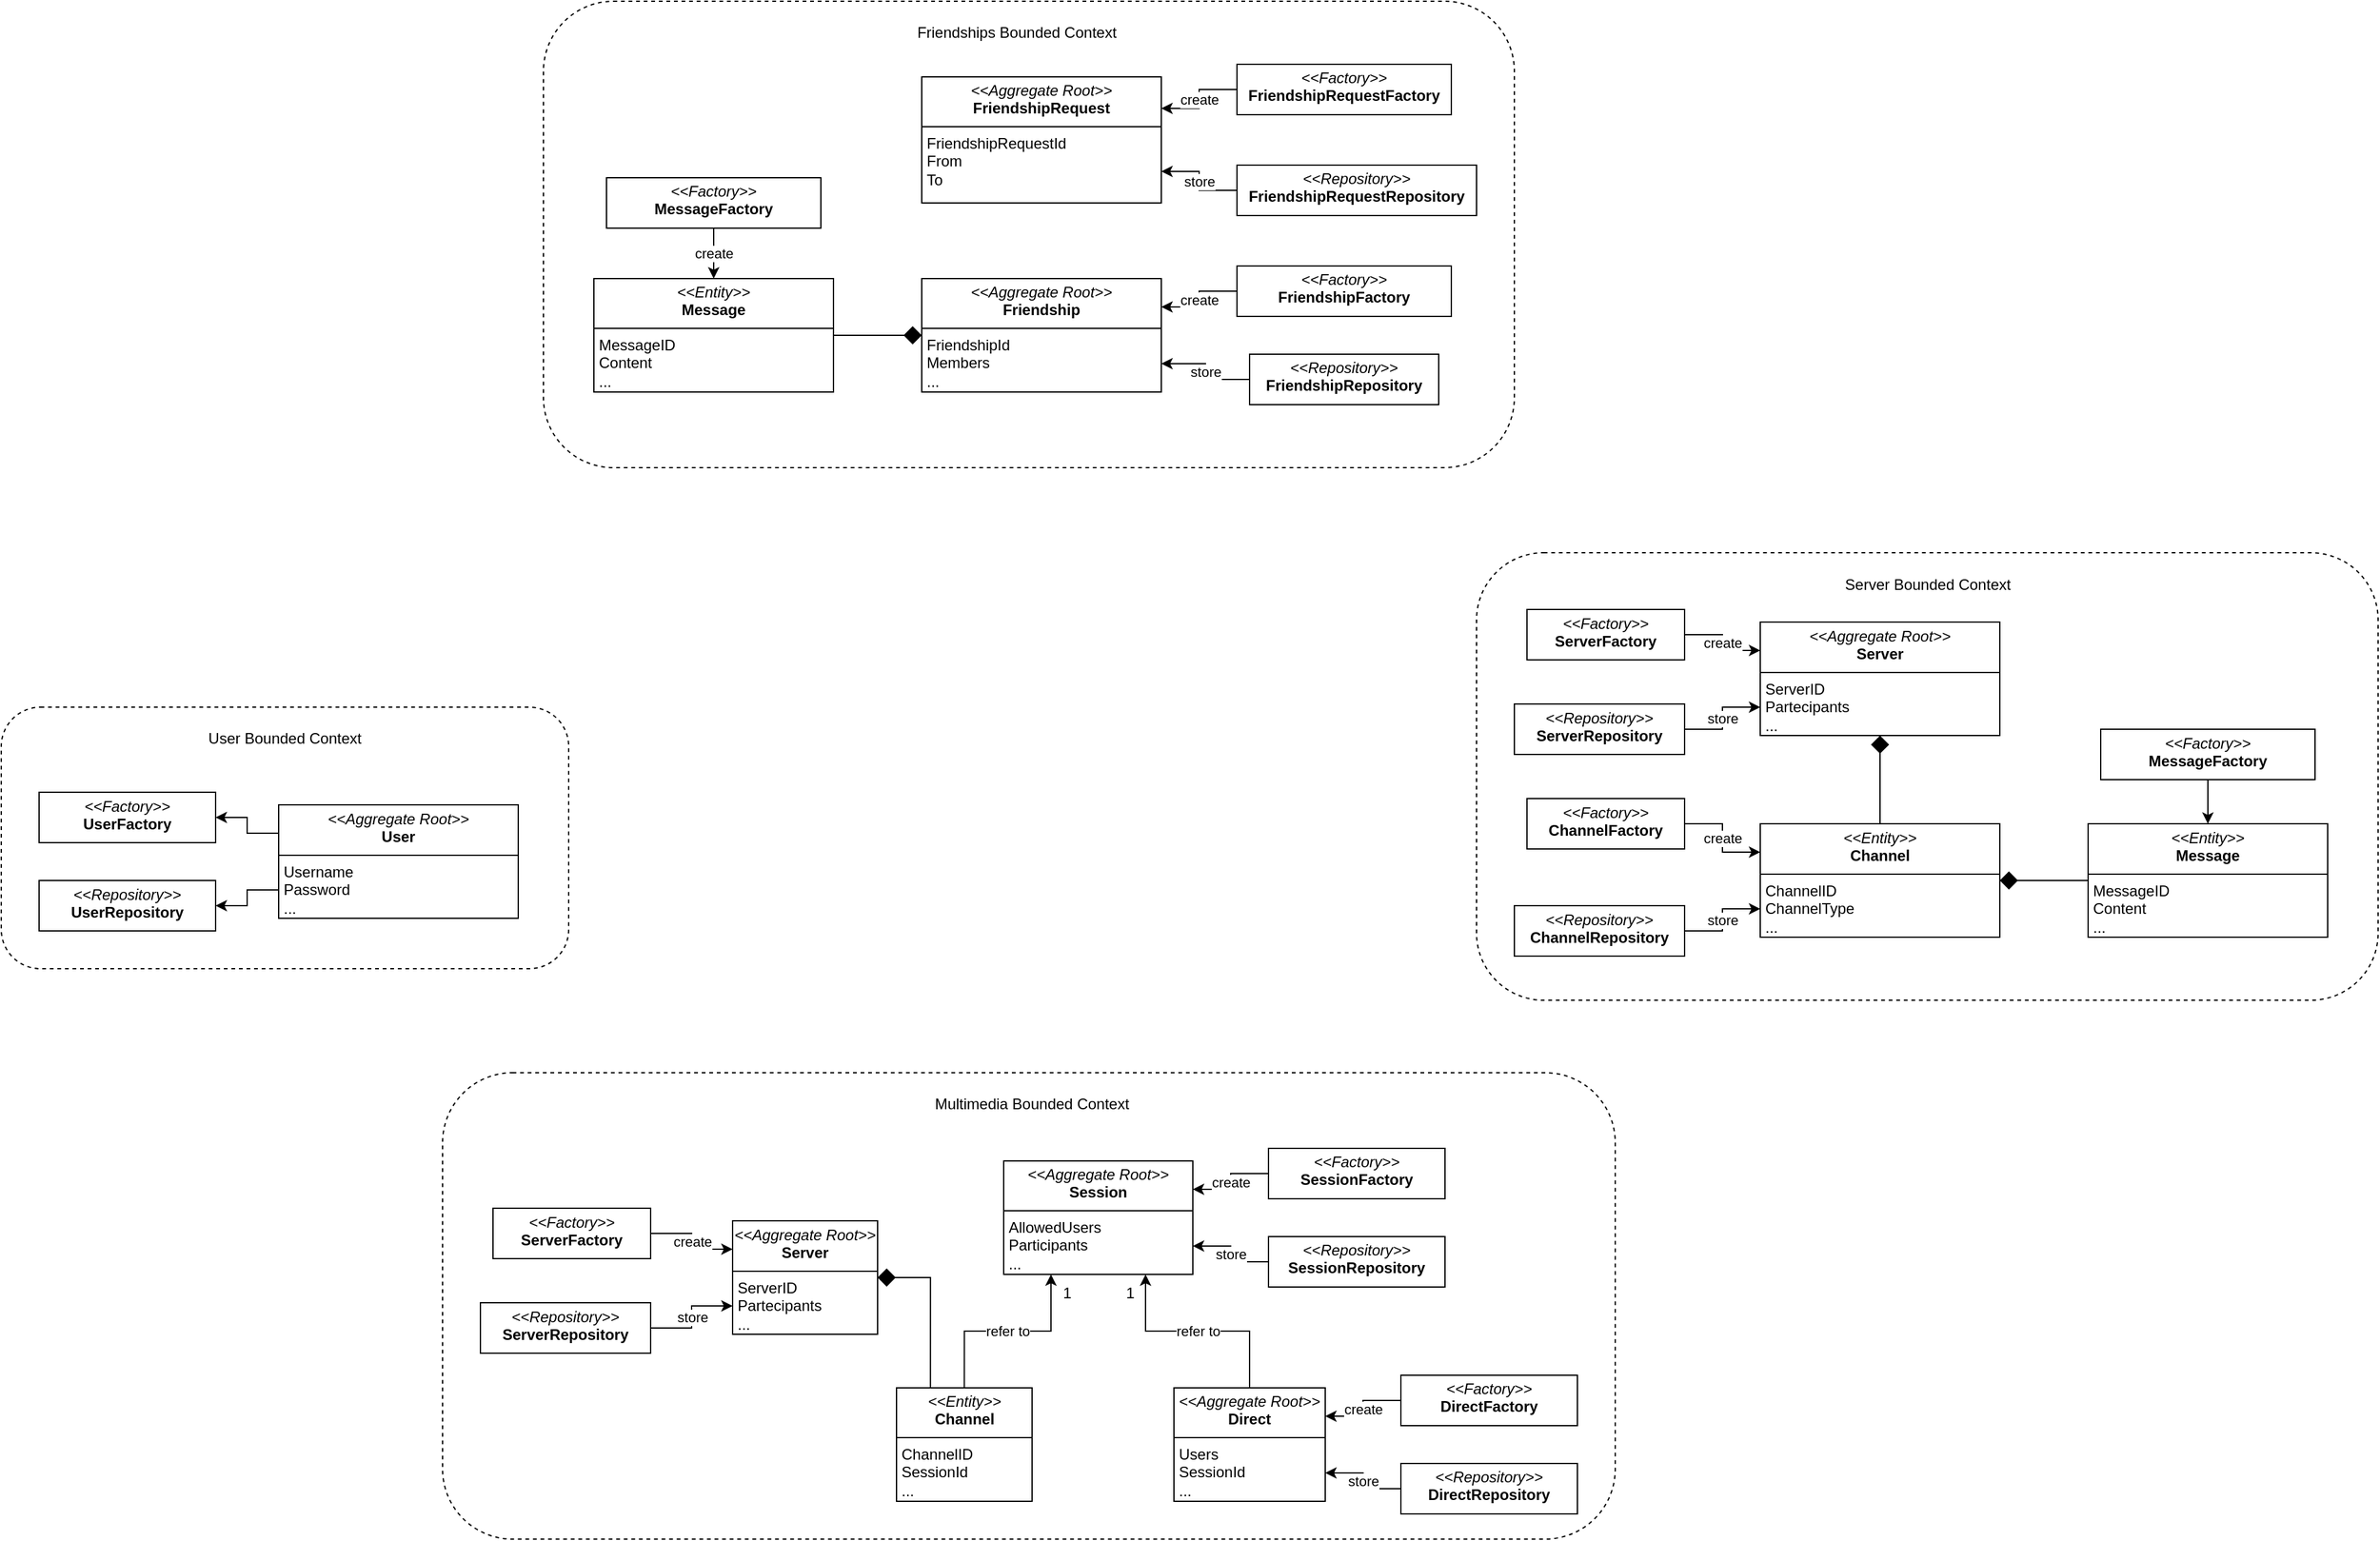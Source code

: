 <mxfile version="24.6.4" type="github" pages="3">
  <diagram name="Bounded Contexts" id="tkQB1AEBgv_wcHBzLUIK">
    <mxGraphModel dx="2644" dy="922" grid="1" gridSize="10" guides="1" tooltips="1" connect="1" arrows="1" fold="1" page="1" pageScale="1" pageWidth="850" pageHeight="1100" math="0" shadow="0">
      <root>
        <mxCell id="0" />
        <mxCell id="1" parent="0" />
        <mxCell id="8jgpT3Tyx8E5zrP-pSie-7" value="" style="rounded=1;whiteSpace=wrap;html=1;dashed=1;" parent="1" vertex="1">
          <mxGeometry x="-150" y="477.5" width="715" height="355" as="geometry" />
        </mxCell>
        <mxCell id="8jgpT3Tyx8E5zrP-pSie-1" value="&lt;p style=&quot;margin:0px;margin-top:4px;text-align:center;&quot;&gt;&lt;i&gt;&amp;lt;&amp;lt;Aggregate Root&amp;gt;&amp;gt;&lt;/i&gt;&lt;br&gt;&lt;b&gt;Server&lt;/b&gt;&lt;/p&gt;&lt;hr size=&quot;1&quot; style=&quot;border-style:solid;&quot;&gt;&lt;p style=&quot;margin:0px;margin-left:4px;&quot;&gt;ServerID&lt;/p&gt;&lt;p style=&quot;margin:0px;margin-left:4px;&quot;&gt;Partecipants&lt;/p&gt;&lt;p style=&quot;margin:0px;margin-left:4px;&quot;&gt;...&lt;/p&gt;" style="verticalAlign=top;align=left;overflow=fill;html=1;whiteSpace=wrap;" parent="1" vertex="1">
          <mxGeometry x="75" y="532.5" width="190" height="90" as="geometry" />
        </mxCell>
        <mxCell id="8jgpT3Tyx8E5zrP-pSie-4" value="" style="edgeStyle=orthogonalEdgeStyle;rounded=0;orthogonalLoop=1;jettySize=auto;html=1;endArrow=diamond;endFill=1;endSize=12;" parent="1" source="8jgpT3Tyx8E5zrP-pSie-3" target="8jgpT3Tyx8E5zrP-pSie-1" edge="1">
          <mxGeometry relative="1" as="geometry" />
        </mxCell>
        <mxCell id="8jgpT3Tyx8E5zrP-pSie-3" value="&lt;p style=&quot;margin:0px;margin-top:4px;text-align:center;&quot;&gt;&lt;i&gt;&amp;lt;&amp;lt;Entity&amp;gt;&amp;gt;&lt;/i&gt;&lt;br&gt;&lt;b&gt;Channel&lt;/b&gt;&lt;/p&gt;&lt;hr size=&quot;1&quot; style=&quot;border-style:solid;&quot;&gt;&lt;p style=&quot;margin:0px;margin-left:4px;&quot;&gt;ChannelID&lt;/p&gt;&lt;p style=&quot;margin:0px;margin-left:4px;&quot;&gt;ChannelType&lt;/p&gt;&lt;p style=&quot;margin:0px;margin-left:4px;&quot;&gt;...&lt;/p&gt;" style="verticalAlign=top;align=left;overflow=fill;html=1;whiteSpace=wrap;" parent="1" vertex="1">
          <mxGeometry x="75" y="692.5" width="190" height="90" as="geometry" />
        </mxCell>
        <mxCell id="8jgpT3Tyx8E5zrP-pSie-6" value="" style="edgeStyle=orthogonalEdgeStyle;rounded=0;orthogonalLoop=1;jettySize=auto;html=1;endArrow=diamond;endFill=1;endSize=12;" parent="1" source="8jgpT3Tyx8E5zrP-pSie-5" target="8jgpT3Tyx8E5zrP-pSie-3" edge="1">
          <mxGeometry relative="1" as="geometry" />
        </mxCell>
        <mxCell id="8jgpT3Tyx8E5zrP-pSie-5" value="&lt;p style=&quot;margin:0px;margin-top:4px;text-align:center;&quot;&gt;&lt;i&gt;&amp;lt;&amp;lt;Entity&amp;gt;&amp;gt;&lt;/i&gt;&lt;br&gt;&lt;b&gt;Message&lt;/b&gt;&lt;/p&gt;&lt;hr size=&quot;1&quot; style=&quot;border-style:solid;&quot;&gt;&lt;p style=&quot;margin:0px;margin-left:4px;&quot;&gt;MessageID&lt;/p&gt;&lt;p style=&quot;margin:0px;margin-left:4px;&quot;&gt;Content&lt;/p&gt;&lt;p style=&quot;margin:0px;margin-left:4px;&quot;&gt;...&lt;/p&gt;" style="verticalAlign=top;align=left;overflow=fill;html=1;whiteSpace=wrap;" parent="1" vertex="1">
          <mxGeometry x="335" y="692.5" width="190" height="90" as="geometry" />
        </mxCell>
        <mxCell id="8jgpT3Tyx8E5zrP-pSie-8" value="Server Bounded Context" style="text;html=1;align=center;verticalAlign=middle;whiteSpace=wrap;rounded=0;" parent="1" vertex="1">
          <mxGeometry x="137.5" y="487.5" width="140" height="30" as="geometry" />
        </mxCell>
        <mxCell id="8jgpT3Tyx8E5zrP-pSie-9" value="" style="rounded=1;whiteSpace=wrap;html=1;dashed=1;" parent="1" vertex="1">
          <mxGeometry x="-890" y="40" width="770" height="370" as="geometry" />
        </mxCell>
        <mxCell id="8jgpT3Tyx8E5zrP-pSie-10" value="&lt;p style=&quot;margin:0px;margin-top:4px;text-align:center;&quot;&gt;&lt;i&gt;&amp;lt;&amp;lt;Aggregate Root&amp;gt;&amp;gt;&lt;/i&gt;&lt;br&gt;&lt;b&gt;FriendshipRequest&lt;/b&gt;&lt;/p&gt;&lt;hr size=&quot;1&quot; style=&quot;border-style:solid;&quot;&gt;&lt;p style=&quot;margin:0px;margin-left:4px;&quot;&gt;FriendshipRequestId&lt;/p&gt;&lt;p style=&quot;margin:0px;margin-left:4px;&quot;&gt;From&lt;/p&gt;&lt;p style=&quot;margin:0px;margin-left:4px;&quot;&gt;To&lt;/p&gt;&lt;p style=&quot;margin:0px;margin-left:4px;&quot;&gt;&lt;br&gt;&lt;/p&gt;" style="verticalAlign=top;align=left;overflow=fill;html=1;whiteSpace=wrap;" parent="1" vertex="1">
          <mxGeometry x="-590" y="100" width="190" height="100" as="geometry" />
        </mxCell>
        <mxCell id="8jgpT3Tyx8E5zrP-pSie-12" value="&lt;p style=&quot;margin:0px;margin-top:4px;text-align:center;&quot;&gt;&lt;i&gt;&amp;lt;&amp;lt;Aggregate Root&amp;gt;&amp;gt;&lt;/i&gt;&lt;br&gt;&lt;b&gt;Friendship&lt;/b&gt;&lt;/p&gt;&lt;hr size=&quot;1&quot; style=&quot;border-style:solid;&quot;&gt;&lt;p style=&quot;margin:0px;margin-left:4px;&quot;&gt;FriendshipId&lt;/p&gt;&lt;p style=&quot;margin:0px;margin-left:4px;&quot;&gt;Members&lt;/p&gt;&lt;p style=&quot;margin:0px;margin-left:4px;&quot;&gt;...&lt;/p&gt;" style="verticalAlign=top;align=left;overflow=fill;html=1;whiteSpace=wrap;" parent="1" vertex="1">
          <mxGeometry x="-590" y="260" width="190" height="90" as="geometry" />
        </mxCell>
        <mxCell id="8jgpT3Tyx8E5zrP-pSie-13" value="" style="edgeStyle=orthogonalEdgeStyle;rounded=0;orthogonalLoop=1;jettySize=auto;html=1;endArrow=diamond;endFill=1;endSize=12;startSize=12;" parent="1" source="8jgpT3Tyx8E5zrP-pSie-14" target="8jgpT3Tyx8E5zrP-pSie-12" edge="1">
          <mxGeometry relative="1" as="geometry" />
        </mxCell>
        <mxCell id="8jgpT3Tyx8E5zrP-pSie-14" value="&lt;p style=&quot;margin:0px;margin-top:4px;text-align:center;&quot;&gt;&lt;i&gt;&amp;lt;&amp;lt;Entity&amp;gt;&amp;gt;&lt;/i&gt;&lt;br&gt;&lt;b&gt;Message&lt;/b&gt;&lt;/p&gt;&lt;hr size=&quot;1&quot; style=&quot;border-style:solid;&quot;&gt;&lt;p style=&quot;margin:0px;margin-left:4px;&quot;&gt;MessageID&lt;/p&gt;&lt;p style=&quot;margin:0px;margin-left:4px;&quot;&gt;Content&lt;/p&gt;&lt;p style=&quot;margin:0px;margin-left:4px;&quot;&gt;...&lt;/p&gt;" style="verticalAlign=top;align=left;overflow=fill;html=1;whiteSpace=wrap;" parent="1" vertex="1">
          <mxGeometry x="-850" y="260" width="190" height="90" as="geometry" />
        </mxCell>
        <mxCell id="8jgpT3Tyx8E5zrP-pSie-15" value="Friendships Bounded Context" style="text;html=1;align=center;verticalAlign=middle;whiteSpace=wrap;rounded=0;" parent="1" vertex="1">
          <mxGeometry x="-602.5" y="50" width="175" height="30" as="geometry" />
        </mxCell>
        <mxCell id="miqBi6XRI_HRq4y1deOu-1" value="" style="rounded=1;whiteSpace=wrap;html=1;dashed=1;" vertex="1" parent="1">
          <mxGeometry x="-1320" y="600" width="450" height="207.5" as="geometry" />
        </mxCell>
        <mxCell id="miqBi6XRI_HRq4y1deOu-9" style="edgeStyle=orthogonalEdgeStyle;rounded=0;orthogonalLoop=1;jettySize=auto;html=1;exitX=0;exitY=0.25;exitDx=0;exitDy=0;entryX=1;entryY=0.5;entryDx=0;entryDy=0;" edge="1" parent="1" source="miqBi6XRI_HRq4y1deOu-2" target="miqBi6XRI_HRq4y1deOu-8">
          <mxGeometry relative="1" as="geometry" />
        </mxCell>
        <mxCell id="miqBi6XRI_HRq4y1deOu-11" style="edgeStyle=orthogonalEdgeStyle;rounded=0;orthogonalLoop=1;jettySize=auto;html=1;exitX=0;exitY=0.75;exitDx=0;exitDy=0;entryX=1;entryY=0.5;entryDx=0;entryDy=0;" edge="1" parent="1" source="miqBi6XRI_HRq4y1deOu-2" target="miqBi6XRI_HRq4y1deOu-10">
          <mxGeometry relative="1" as="geometry" />
        </mxCell>
        <mxCell id="miqBi6XRI_HRq4y1deOu-2" value="&lt;p style=&quot;margin:0px;margin-top:4px;text-align:center;&quot;&gt;&lt;i&gt;&amp;lt;&amp;lt;Aggregate Root&amp;gt;&amp;gt;&lt;/i&gt;&lt;br&gt;&lt;b&gt;User&lt;/b&gt;&lt;/p&gt;&lt;hr size=&quot;1&quot; style=&quot;border-style:solid;&quot;&gt;&lt;p style=&quot;margin:0px;margin-left:4px;&quot;&gt;Username&lt;/p&gt;&lt;p style=&quot;margin:0px;margin-left:4px;&quot;&gt;Password&lt;/p&gt;&lt;p style=&quot;margin:0px;margin-left:4px;&quot;&gt;...&lt;/p&gt;" style="verticalAlign=top;align=left;overflow=fill;html=1;whiteSpace=wrap;" vertex="1" parent="1">
          <mxGeometry x="-1100" y="677.5" width="190" height="90" as="geometry" />
        </mxCell>
        <mxCell id="miqBi6XRI_HRq4y1deOu-7" value="User Bounded Context" style="text;html=1;align=center;verticalAlign=middle;whiteSpace=wrap;rounded=0;" vertex="1" parent="1">
          <mxGeometry x="-1165" y="610" width="140" height="30" as="geometry" />
        </mxCell>
        <mxCell id="miqBi6XRI_HRq4y1deOu-8" value="&lt;p style=&quot;margin:0px;margin-top:4px;text-align:center;&quot;&gt;&lt;i&gt;&amp;lt;&amp;lt;Factory&amp;gt;&amp;gt;&lt;/i&gt;&lt;br&gt;&lt;b&gt;UserFactory&lt;/b&gt;&lt;/p&gt;" style="verticalAlign=top;align=left;overflow=fill;html=1;whiteSpace=wrap;" vertex="1" parent="1">
          <mxGeometry x="-1290" y="667.5" width="140" height="40" as="geometry" />
        </mxCell>
        <mxCell id="miqBi6XRI_HRq4y1deOu-10" value="&lt;p style=&quot;margin:0px;margin-top:4px;text-align:center;&quot;&gt;&lt;i&gt;&amp;lt;&amp;lt;Repository&amp;gt;&amp;gt;&lt;/i&gt;&lt;br&gt;&lt;b&gt;UserRepository&lt;/b&gt;&lt;/p&gt;" style="verticalAlign=top;align=left;overflow=fill;html=1;whiteSpace=wrap;" vertex="1" parent="1">
          <mxGeometry x="-1290" y="737.5" width="140" height="40" as="geometry" />
        </mxCell>
        <mxCell id="miqBi6XRI_HRq4y1deOu-12" value="" style="rounded=1;whiteSpace=wrap;html=1;dashed=1;" vertex="1" parent="1">
          <mxGeometry x="-970" y="890" width="930" height="370" as="geometry" />
        </mxCell>
        <mxCell id="miqBi6XRI_HRq4y1deOu-13" value="Multimedia Bounded Context" style="text;html=1;align=center;verticalAlign=middle;whiteSpace=wrap;rounded=0;" vertex="1" parent="1">
          <mxGeometry x="-590" y="900" width="175" height="30" as="geometry" />
        </mxCell>
        <mxCell id="miqBi6XRI_HRq4y1deOu-15" value="&lt;p style=&quot;margin:0px;margin-top:4px;text-align:center;&quot;&gt;&lt;i&gt;&amp;lt;&amp;lt;Aggregate Root&amp;gt;&amp;gt;&lt;/i&gt;&lt;br&gt;&lt;b&gt;Session&lt;/b&gt;&lt;/p&gt;&lt;hr size=&quot;1&quot; style=&quot;border-style:solid;&quot;&gt;&lt;p style=&quot;margin:0px;margin-left:4px;&quot;&gt;AllowedUsers&lt;/p&gt;&lt;p style=&quot;margin:0px;margin-left:4px;&quot;&gt;Participants&lt;/p&gt;&lt;p style=&quot;margin:0px;margin-left:4px;&quot;&gt;...&lt;/p&gt;" style="verticalAlign=top;align=left;overflow=fill;html=1;whiteSpace=wrap;" vertex="1" parent="1">
          <mxGeometry x="-525" y="960" width="150" height="90" as="geometry" />
        </mxCell>
        <mxCell id="miqBi6XRI_HRq4y1deOu-96" value="create" style="edgeStyle=orthogonalEdgeStyle;rounded=0;orthogonalLoop=1;jettySize=auto;html=1;exitX=0;exitY=0.5;exitDx=0;exitDy=0;entryX=1;entryY=0.25;entryDx=0;entryDy=0;" edge="1" parent="1" source="miqBi6XRI_HRq4y1deOu-16" target="miqBi6XRI_HRq4y1deOu-15">
          <mxGeometry relative="1" as="geometry" />
        </mxCell>
        <mxCell id="miqBi6XRI_HRq4y1deOu-16" value="&lt;p style=&quot;margin:0px;margin-top:4px;text-align:center;&quot;&gt;&lt;i&gt;&amp;lt;&amp;lt;Factory&amp;gt;&amp;gt;&lt;/i&gt;&lt;br&gt;&lt;b&gt;SessionFactory&lt;/b&gt;&lt;/p&gt;" style="verticalAlign=top;align=left;overflow=fill;html=1;whiteSpace=wrap;" vertex="1" parent="1">
          <mxGeometry x="-315" y="950" width="140" height="40" as="geometry" />
        </mxCell>
        <mxCell id="miqBi6XRI_HRq4y1deOu-97" value="store" style="edgeStyle=orthogonalEdgeStyle;rounded=0;orthogonalLoop=1;jettySize=auto;html=1;exitX=0;exitY=0.5;exitDx=0;exitDy=0;entryX=1;entryY=0.75;entryDx=0;entryDy=0;" edge="1" parent="1" source="miqBi6XRI_HRq4y1deOu-17" target="miqBi6XRI_HRq4y1deOu-15">
          <mxGeometry relative="1" as="geometry" />
        </mxCell>
        <mxCell id="miqBi6XRI_HRq4y1deOu-17" value="&lt;p style=&quot;margin:0px;margin-top:4px;text-align:center;&quot;&gt;&lt;i&gt;&amp;lt;&amp;lt;Repository&amp;gt;&amp;gt;&lt;/i&gt;&lt;br&gt;&lt;b&gt;SessionRepository&lt;/b&gt;&lt;/p&gt;" style="verticalAlign=top;align=left;overflow=fill;html=1;whiteSpace=wrap;" vertex="1" parent="1">
          <mxGeometry x="-315" y="1020" width="140" height="40" as="geometry" />
        </mxCell>
        <mxCell id="miqBi6XRI_HRq4y1deOu-24" style="edgeStyle=orthogonalEdgeStyle;rounded=0;orthogonalLoop=1;jettySize=auto;html=1;exitX=1;exitY=0.5;exitDx=0;exitDy=0;entryX=0.25;entryY=0;entryDx=0;entryDy=0;endArrow=none;endFill=0;startArrow=diamond;startFill=1;endSize=12;startSize=12;" edge="1" parent="1" source="miqBi6XRI_HRq4y1deOu-21" target="miqBi6XRI_HRq4y1deOu-22">
          <mxGeometry relative="1" as="geometry" />
        </mxCell>
        <mxCell id="miqBi6XRI_HRq4y1deOu-21" value="&lt;p style=&quot;margin:0px;margin-top:4px;text-align:center;&quot;&gt;&lt;i&gt;&amp;lt;&amp;lt;Aggregate Root&amp;gt;&amp;gt;&lt;/i&gt;&lt;br&gt;&lt;b&gt;Server&lt;/b&gt;&lt;/p&gt;&lt;hr size=&quot;1&quot; style=&quot;border-style:solid;&quot;&gt;&lt;p style=&quot;margin:0px;margin-left:4px;&quot;&gt;ServerID&lt;/p&gt;&lt;p style=&quot;margin:0px;margin-left:4px;&quot;&gt;Partecipants&lt;/p&gt;&lt;p style=&quot;margin:0px;margin-left:4px;&quot;&gt;...&lt;/p&gt;" style="verticalAlign=top;align=left;overflow=fill;html=1;whiteSpace=wrap;" vertex="1" parent="1">
          <mxGeometry x="-740" y="1007.5" width="115" height="90" as="geometry" />
        </mxCell>
        <mxCell id="miqBi6XRI_HRq4y1deOu-23" value="refer to" style="edgeStyle=orthogonalEdgeStyle;rounded=0;orthogonalLoop=1;jettySize=auto;html=1;exitX=0.5;exitY=0;exitDx=0;exitDy=0;entryX=0.25;entryY=1;entryDx=0;entryDy=0;" edge="1" parent="1" source="miqBi6XRI_HRq4y1deOu-22" target="miqBi6XRI_HRq4y1deOu-15">
          <mxGeometry relative="1" as="geometry" />
        </mxCell>
        <mxCell id="miqBi6XRI_HRq4y1deOu-22" value="&lt;p style=&quot;margin:0px;margin-top:4px;text-align:center;&quot;&gt;&lt;i&gt;&amp;lt;&amp;lt;Entity&amp;gt;&amp;gt;&lt;/i&gt;&lt;br&gt;&lt;b&gt;Channel&lt;/b&gt;&lt;/p&gt;&lt;hr size=&quot;1&quot; style=&quot;border-style:solid;&quot;&gt;&lt;p style=&quot;margin:0px;margin-left:4px;&quot;&gt;ChannelID&lt;/p&gt;&lt;p style=&quot;margin:0px;margin-left:4px;&quot;&gt;SessionId&lt;/p&gt;&lt;p style=&quot;margin:0px;margin-left:4px;&quot;&gt;...&lt;/p&gt;" style="verticalAlign=top;align=left;overflow=fill;html=1;whiteSpace=wrap;" vertex="1" parent="1">
          <mxGeometry x="-610" y="1140" width="107.5" height="90" as="geometry" />
        </mxCell>
        <mxCell id="miqBi6XRI_HRq4y1deOu-27" value="refer to" style="edgeStyle=orthogonalEdgeStyle;rounded=0;orthogonalLoop=1;jettySize=auto;html=1;exitX=0.5;exitY=0;exitDx=0;exitDy=0;entryX=0.75;entryY=1;entryDx=0;entryDy=0;" edge="1" parent="1" source="miqBi6XRI_HRq4y1deOu-26" target="miqBi6XRI_HRq4y1deOu-15">
          <mxGeometry relative="1" as="geometry" />
        </mxCell>
        <mxCell id="miqBi6XRI_HRq4y1deOu-26" value="&lt;p style=&quot;margin:0px;margin-top:4px;text-align:center;&quot;&gt;&lt;i&gt;&amp;lt;&amp;lt;Aggregate Root&amp;gt;&amp;gt;&lt;/i&gt;&lt;br&gt;&lt;b&gt;Direct&lt;/b&gt;&lt;/p&gt;&lt;hr size=&quot;1&quot; style=&quot;border-style:solid;&quot;&gt;&lt;p style=&quot;margin:0px;margin-left:4px;&quot;&gt;Users&lt;/p&gt;&lt;p style=&quot;margin:0px;margin-left:4px;&quot;&gt;SessionId&lt;/p&gt;&lt;p style=&quot;margin:0px;margin-left:4px;&quot;&gt;...&lt;/p&gt;" style="verticalAlign=top;align=left;overflow=fill;html=1;whiteSpace=wrap;" vertex="1" parent="1">
          <mxGeometry x="-390" y="1140" width="120" height="90" as="geometry" />
        </mxCell>
        <mxCell id="miqBi6XRI_HRq4y1deOu-32" value="create" style="edgeStyle=orthogonalEdgeStyle;rounded=0;orthogonalLoop=1;jettySize=auto;html=1;exitX=0;exitY=0.5;exitDx=0;exitDy=0;entryX=1;entryY=0.25;entryDx=0;entryDy=0;" edge="1" parent="1" source="miqBi6XRI_HRq4y1deOu-28" target="8jgpT3Tyx8E5zrP-pSie-10">
          <mxGeometry relative="1" as="geometry" />
        </mxCell>
        <mxCell id="miqBi6XRI_HRq4y1deOu-28" value="&lt;p style=&quot;margin:0px;margin-top:4px;text-align:center;&quot;&gt;&lt;i&gt;&amp;lt;&amp;lt;Factory&amp;gt;&amp;gt;&lt;/i&gt;&lt;br&gt;&lt;b&gt;FriendshipRequestFactory&lt;/b&gt;&lt;/p&gt;" style="verticalAlign=top;align=left;overflow=fill;html=1;whiteSpace=wrap;" vertex="1" parent="1">
          <mxGeometry x="-340" y="90" width="170" height="40" as="geometry" />
        </mxCell>
        <mxCell id="miqBi6XRI_HRq4y1deOu-33" value="store" style="edgeStyle=orthogonalEdgeStyle;rounded=0;orthogonalLoop=1;jettySize=auto;html=1;exitX=0;exitY=0.5;exitDx=0;exitDy=0;entryX=1;entryY=0.75;entryDx=0;entryDy=0;" edge="1" parent="1" source="miqBi6XRI_HRq4y1deOu-29" target="8jgpT3Tyx8E5zrP-pSie-10">
          <mxGeometry relative="1" as="geometry" />
        </mxCell>
        <mxCell id="miqBi6XRI_HRq4y1deOu-29" value="&lt;p style=&quot;margin:0px;margin-top:4px;text-align:center;&quot;&gt;&lt;i&gt;&amp;lt;&amp;lt;Repository&amp;gt;&amp;gt;&lt;/i&gt;&lt;br&gt;&lt;b&gt;FriendshipRequestRepository&lt;/b&gt;&lt;/p&gt;" style="verticalAlign=top;align=left;overflow=fill;html=1;whiteSpace=wrap;" vertex="1" parent="1">
          <mxGeometry x="-340" y="170" width="190" height="40" as="geometry" />
        </mxCell>
        <mxCell id="miqBi6XRI_HRq4y1deOu-36" value="create" style="edgeStyle=orthogonalEdgeStyle;rounded=0;orthogonalLoop=1;jettySize=auto;html=1;exitX=0;exitY=0.5;exitDx=0;exitDy=0;entryX=1;entryY=0.25;entryDx=0;entryDy=0;" edge="1" parent="1" source="miqBi6XRI_HRq4y1deOu-34" target="8jgpT3Tyx8E5zrP-pSie-12">
          <mxGeometry relative="1" as="geometry" />
        </mxCell>
        <mxCell id="miqBi6XRI_HRq4y1deOu-34" value="&lt;p style=&quot;margin:0px;margin-top:4px;text-align:center;&quot;&gt;&lt;i&gt;&amp;lt;&amp;lt;Factory&amp;gt;&amp;gt;&lt;/i&gt;&lt;br&gt;&lt;b&gt;FriendshipFactory&lt;/b&gt;&lt;/p&gt;" style="verticalAlign=top;align=left;overflow=fill;html=1;whiteSpace=wrap;" vertex="1" parent="1">
          <mxGeometry x="-340" y="250" width="170" height="40" as="geometry" />
        </mxCell>
        <mxCell id="miqBi6XRI_HRq4y1deOu-37" value="store" style="edgeStyle=orthogonalEdgeStyle;rounded=0;orthogonalLoop=1;jettySize=auto;html=1;exitX=0;exitY=0.5;exitDx=0;exitDy=0;entryX=1;entryY=0.75;entryDx=0;entryDy=0;" edge="1" parent="1" source="miqBi6XRI_HRq4y1deOu-35" target="8jgpT3Tyx8E5zrP-pSie-12">
          <mxGeometry relative="1" as="geometry" />
        </mxCell>
        <mxCell id="miqBi6XRI_HRq4y1deOu-35" value="&lt;p style=&quot;margin:0px;margin-top:4px;text-align:center;&quot;&gt;&lt;i&gt;&amp;lt;&amp;lt;Repository&amp;gt;&amp;gt;&lt;/i&gt;&lt;br&gt;&lt;b&gt;FriendshipRepository&lt;/b&gt;&lt;/p&gt;" style="verticalAlign=top;align=left;overflow=fill;html=1;whiteSpace=wrap;" vertex="1" parent="1">
          <mxGeometry x="-330" y="320" width="150" height="40" as="geometry" />
        </mxCell>
        <mxCell id="miqBi6XRI_HRq4y1deOu-40" value="create" style="edgeStyle=orthogonalEdgeStyle;rounded=0;orthogonalLoop=1;jettySize=auto;html=1;exitX=0.5;exitY=1;exitDx=0;exitDy=0;entryX=0.5;entryY=0;entryDx=0;entryDy=0;" edge="1" parent="1" source="miqBi6XRI_HRq4y1deOu-38" target="8jgpT3Tyx8E5zrP-pSie-14">
          <mxGeometry relative="1" as="geometry" />
        </mxCell>
        <mxCell id="miqBi6XRI_HRq4y1deOu-38" value="&lt;p style=&quot;margin:0px;margin-top:4px;text-align:center;&quot;&gt;&lt;i&gt;&amp;lt;&amp;lt;Factory&amp;gt;&amp;gt;&lt;/i&gt;&lt;br&gt;&lt;b&gt;MessageFactory&lt;/b&gt;&lt;/p&gt;" style="verticalAlign=top;align=left;overflow=fill;html=1;whiteSpace=wrap;" vertex="1" parent="1">
          <mxGeometry x="-840" y="180" width="170" height="40" as="geometry" />
        </mxCell>
        <mxCell id="miqBi6XRI_HRq4y1deOu-43" value="create" style="edgeStyle=orthogonalEdgeStyle;rounded=0;orthogonalLoop=1;jettySize=auto;html=1;exitX=1;exitY=0.5;exitDx=0;exitDy=0;entryX=0;entryY=0.25;entryDx=0;entryDy=0;" edge="1" parent="1" source="miqBi6XRI_HRq4y1deOu-41" target="8jgpT3Tyx8E5zrP-pSie-1">
          <mxGeometry relative="1" as="geometry" />
        </mxCell>
        <mxCell id="miqBi6XRI_HRq4y1deOu-41" value="&lt;p style=&quot;margin:0px;margin-top:4px;text-align:center;&quot;&gt;&lt;i&gt;&amp;lt;&amp;lt;Factory&amp;gt;&amp;gt;&lt;/i&gt;&lt;br&gt;&lt;b&gt;ServerFactory&lt;/b&gt;&lt;/p&gt;" style="verticalAlign=top;align=left;overflow=fill;html=1;whiteSpace=wrap;" vertex="1" parent="1">
          <mxGeometry x="-110" y="522.5" width="125" height="40" as="geometry" />
        </mxCell>
        <mxCell id="miqBi6XRI_HRq4y1deOu-44" value="store" style="edgeStyle=orthogonalEdgeStyle;rounded=0;orthogonalLoop=1;jettySize=auto;html=1;exitX=1;exitY=0.5;exitDx=0;exitDy=0;entryX=0;entryY=0.75;entryDx=0;entryDy=0;" edge="1" parent="1" source="miqBi6XRI_HRq4y1deOu-42" target="8jgpT3Tyx8E5zrP-pSie-1">
          <mxGeometry relative="1" as="geometry" />
        </mxCell>
        <mxCell id="miqBi6XRI_HRq4y1deOu-42" value="&lt;p style=&quot;margin:0px;margin-top:4px;text-align:center;&quot;&gt;&lt;i&gt;&amp;lt;&amp;lt;Repository&amp;gt;&amp;gt;&lt;/i&gt;&lt;br&gt;&lt;b&gt;ServerRepository&lt;/b&gt;&lt;/p&gt;" style="verticalAlign=top;align=left;overflow=fill;html=1;whiteSpace=wrap;" vertex="1" parent="1">
          <mxGeometry x="-120" y="597.5" width="135" height="40" as="geometry" />
        </mxCell>
        <mxCell id="miqBi6XRI_HRq4y1deOu-47" value="create" style="edgeStyle=orthogonalEdgeStyle;rounded=0;orthogonalLoop=1;jettySize=auto;html=1;exitX=1;exitY=0.5;exitDx=0;exitDy=0;entryX=0;entryY=0.25;entryDx=0;entryDy=0;" edge="1" parent="1" source="miqBi6XRI_HRq4y1deOu-45" target="8jgpT3Tyx8E5zrP-pSie-3">
          <mxGeometry relative="1" as="geometry" />
        </mxCell>
        <mxCell id="miqBi6XRI_HRq4y1deOu-45" value="&lt;p style=&quot;margin:0px;margin-top:4px;text-align:center;&quot;&gt;&lt;i&gt;&amp;lt;&amp;lt;Factory&amp;gt;&amp;gt;&lt;/i&gt;&lt;br&gt;&lt;b&gt;ChannelFactory&lt;/b&gt;&lt;/p&gt;" style="verticalAlign=top;align=left;overflow=fill;html=1;whiteSpace=wrap;" vertex="1" parent="1">
          <mxGeometry x="-110" y="672.5" width="125" height="40" as="geometry" />
        </mxCell>
        <mxCell id="miqBi6XRI_HRq4y1deOu-48" value="store" style="edgeStyle=orthogonalEdgeStyle;rounded=0;orthogonalLoop=1;jettySize=auto;html=1;exitX=1;exitY=0.5;exitDx=0;exitDy=0;entryX=0;entryY=0.75;entryDx=0;entryDy=0;" edge="1" parent="1" source="miqBi6XRI_HRq4y1deOu-46" target="8jgpT3Tyx8E5zrP-pSie-3">
          <mxGeometry relative="1" as="geometry" />
        </mxCell>
        <mxCell id="miqBi6XRI_HRq4y1deOu-46" value="&lt;p style=&quot;margin:0px;margin-top:4px;text-align:center;&quot;&gt;&lt;i&gt;&amp;lt;&amp;lt;Repository&amp;gt;&amp;gt;&lt;/i&gt;&lt;br&gt;&lt;b&gt;ChannelRepository&lt;/b&gt;&lt;/p&gt;" style="verticalAlign=top;align=left;overflow=fill;html=1;whiteSpace=wrap;" vertex="1" parent="1">
          <mxGeometry x="-120" y="757.5" width="135" height="40" as="geometry" />
        </mxCell>
        <mxCell id="miqBi6XRI_HRq4y1deOu-50" style="edgeStyle=orthogonalEdgeStyle;rounded=0;orthogonalLoop=1;jettySize=auto;html=1;exitX=0.5;exitY=1;exitDx=0;exitDy=0;entryX=0.5;entryY=0;entryDx=0;entryDy=0;" edge="1" parent="1" source="miqBi6XRI_HRq4y1deOu-49" target="8jgpT3Tyx8E5zrP-pSie-5">
          <mxGeometry relative="1" as="geometry" />
        </mxCell>
        <mxCell id="miqBi6XRI_HRq4y1deOu-49" value="&lt;p style=&quot;margin:0px;margin-top:4px;text-align:center;&quot;&gt;&lt;i&gt;&amp;lt;&amp;lt;Factory&amp;gt;&amp;gt;&lt;/i&gt;&lt;br&gt;&lt;b&gt;MessageFactory&lt;/b&gt;&lt;/p&gt;" style="verticalAlign=top;align=left;overflow=fill;html=1;whiteSpace=wrap;" vertex="1" parent="1">
          <mxGeometry x="345" y="617.5" width="170" height="40" as="geometry" />
        </mxCell>
        <mxCell id="miqBi6XRI_HRq4y1deOu-58" value="create" style="edgeStyle=orthogonalEdgeStyle;rounded=0;orthogonalLoop=1;jettySize=auto;html=1;exitX=1;exitY=0.5;exitDx=0;exitDy=0;entryX=0;entryY=0.25;entryDx=0;entryDy=0;" edge="1" parent="1" source="miqBi6XRI_HRq4y1deOu-59" target="miqBi6XRI_HRq4y1deOu-21">
          <mxGeometry relative="1" as="geometry">
            <mxPoint x="-745" y="1030" as="targetPoint" />
          </mxGeometry>
        </mxCell>
        <mxCell id="miqBi6XRI_HRq4y1deOu-59" value="&lt;p style=&quot;margin:0px;margin-top:4px;text-align:center;&quot;&gt;&lt;i&gt;&amp;lt;&amp;lt;Factory&amp;gt;&amp;gt;&lt;/i&gt;&lt;br&gt;&lt;b&gt;ServerFactory&lt;/b&gt;&lt;/p&gt;" style="verticalAlign=top;align=left;overflow=fill;html=1;whiteSpace=wrap;" vertex="1" parent="1">
          <mxGeometry x="-930" y="997.5" width="125" height="40" as="geometry" />
        </mxCell>
        <mxCell id="miqBi6XRI_HRq4y1deOu-60" value="store" style="edgeStyle=orthogonalEdgeStyle;rounded=0;orthogonalLoop=1;jettySize=auto;html=1;exitX=1;exitY=0.5;exitDx=0;exitDy=0;entryX=0;entryY=0.75;entryDx=0;entryDy=0;" edge="1" parent="1" source="miqBi6XRI_HRq4y1deOu-61" target="miqBi6XRI_HRq4y1deOu-21">
          <mxGeometry relative="1" as="geometry">
            <mxPoint x="-745" y="1075" as="targetPoint" />
          </mxGeometry>
        </mxCell>
        <mxCell id="miqBi6XRI_HRq4y1deOu-61" value="&lt;p style=&quot;margin:0px;margin-top:4px;text-align:center;&quot;&gt;&lt;i&gt;&amp;lt;&amp;lt;Repository&amp;gt;&amp;gt;&lt;/i&gt;&lt;br&gt;&lt;b&gt;ServerRepository&lt;/b&gt;&lt;/p&gt;" style="verticalAlign=top;align=left;overflow=fill;html=1;whiteSpace=wrap;" vertex="1" parent="1">
          <mxGeometry x="-940" y="1072.5" width="135" height="40" as="geometry" />
        </mxCell>
        <mxCell id="miqBi6XRI_HRq4y1deOu-93" value="create" style="edgeStyle=orthogonalEdgeStyle;rounded=0;orthogonalLoop=1;jettySize=auto;html=1;exitX=1;exitY=0.5;exitDx=0;exitDy=0;entryX=0;entryY=0.5;entryDx=0;entryDy=0;" edge="1" parent="1" source="miqBi6XRI_HRq4y1deOu-92">
          <mxGeometry relative="1" as="geometry">
            <mxPoint x="-730" y="1005" as="targetPoint" />
          </mxGeometry>
        </mxCell>
        <mxCell id="miqBi6XRI_HRq4y1deOu-94" value="1" style="text;html=1;align=center;verticalAlign=middle;resizable=0;points=[];autosize=1;strokeColor=none;fillColor=none;" vertex="1" parent="1">
          <mxGeometry x="-490" y="1050" width="30" height="30" as="geometry" />
        </mxCell>
        <mxCell id="miqBi6XRI_HRq4y1deOu-95" value="1" style="text;html=1;align=center;verticalAlign=middle;resizable=0;points=[];autosize=1;strokeColor=none;fillColor=none;" vertex="1" parent="1">
          <mxGeometry x="-440" y="1050" width="30" height="30" as="geometry" />
        </mxCell>
        <mxCell id="miqBi6XRI_HRq4y1deOu-100" value="create" style="edgeStyle=orthogonalEdgeStyle;rounded=0;orthogonalLoop=1;jettySize=auto;html=1;exitX=0;exitY=0.5;exitDx=0;exitDy=0;entryX=1;entryY=0.25;entryDx=0;entryDy=0;" edge="1" parent="1" source="miqBi6XRI_HRq4y1deOu-98" target="miqBi6XRI_HRq4y1deOu-26">
          <mxGeometry relative="1" as="geometry" />
        </mxCell>
        <mxCell id="miqBi6XRI_HRq4y1deOu-98" value="&lt;p style=&quot;margin:0px;margin-top:4px;text-align:center;&quot;&gt;&lt;i&gt;&amp;lt;&amp;lt;Factory&amp;gt;&amp;gt;&lt;/i&gt;&lt;br&gt;&lt;b&gt;DirectFactory&lt;/b&gt;&lt;/p&gt;" style="verticalAlign=top;align=left;overflow=fill;html=1;whiteSpace=wrap;" vertex="1" parent="1">
          <mxGeometry x="-210" y="1130" width="140" height="40" as="geometry" />
        </mxCell>
        <mxCell id="miqBi6XRI_HRq4y1deOu-101" value="store" style="edgeStyle=orthogonalEdgeStyle;rounded=0;orthogonalLoop=1;jettySize=auto;html=1;exitX=0;exitY=0.5;exitDx=0;exitDy=0;entryX=1;entryY=0.75;entryDx=0;entryDy=0;" edge="1" parent="1" source="miqBi6XRI_HRq4y1deOu-99" target="miqBi6XRI_HRq4y1deOu-26">
          <mxGeometry relative="1" as="geometry" />
        </mxCell>
        <mxCell id="miqBi6XRI_HRq4y1deOu-99" value="&lt;p style=&quot;margin:0px;margin-top:4px;text-align:center;&quot;&gt;&lt;i&gt;&amp;lt;&amp;lt;Repository&amp;gt;&amp;gt;&lt;/i&gt;&lt;br&gt;&lt;b&gt;DirectRepository&lt;/b&gt;&lt;/p&gt;" style="verticalAlign=top;align=left;overflow=fill;html=1;whiteSpace=wrap;" vertex="1" parent="1">
          <mxGeometry x="-210" y="1200" width="140" height="40" as="geometry" />
        </mxCell>
      </root>
    </mxGraphModel>
  </diagram>
  <diagram id="XXIF6rostePzZx73aiUD" name="Context Map">
    <mxGraphModel dx="1630" dy="-338" grid="1" gridSize="10" guides="1" tooltips="1" connect="1" arrows="1" fold="1" page="1" pageScale="1" pageWidth="850" pageHeight="1100" math="0" shadow="0">
      <root>
        <mxCell id="0" />
        <mxCell id="1" parent="0" />
        <mxCell id="MoGF-TPe3hKLnXJdzKba-1" value="FriendshipAccepted" style="edgeStyle=orthogonalEdgeStyle;rounded=0;orthogonalLoop=1;jettySize=auto;html=1;exitX=0;exitY=0.5;exitDx=0;exitDy=0;entryX=1;entryY=0.5;entryDx=0;entryDy=0;" edge="1" parent="1" source="MoGF-TPe3hKLnXJdzKba-2" target="MoGF-TPe3hKLnXJdzKba-6">
          <mxGeometry x="0.003" relative="1" as="geometry">
            <mxPoint as="offset" />
            <mxPoint x="5" y="1900" as="targetPoint" />
          </mxGeometry>
        </mxCell>
        <mxCell id="MoGF-TPe3hKLnXJdzKba-2" value="Friendships Context" style="ellipse;whiteSpace=wrap;html=1;" vertex="1" parent="1">
          <mxGeometry x="270" y="1660" width="120" height="80" as="geometry" />
        </mxCell>
        <mxCell id="MoGF-TPe3hKLnXJdzKba-3" value="Server Events" style="edgeStyle=orthogonalEdgeStyle;rounded=0;orthogonalLoop=1;jettySize=auto;html=1;exitX=0.5;exitY=0;exitDx=0;exitDy=0;entryX=0.5;entryY=0;entryDx=0;entryDy=0;" edge="1" parent="1" source="MoGF-TPe3hKLnXJdzKba-5" target="MoGF-TPe3hKLnXJdzKba-6">
          <mxGeometry x="0.001" relative="1" as="geometry">
            <mxPoint as="offset" />
          </mxGeometry>
        </mxCell>
        <mxCell id="MoGF-TPe3hKLnXJdzKba-4" value="Channel Events" style="edgeStyle=orthogonalEdgeStyle;rounded=0;orthogonalLoop=1;jettySize=auto;html=1;exitX=0.5;exitY=1;exitDx=0;exitDy=0;entryX=0.5;entryY=1;entryDx=0;entryDy=0;" edge="1" parent="1" source="MoGF-TPe3hKLnXJdzKba-5" target="MoGF-TPe3hKLnXJdzKba-6">
          <mxGeometry relative="1" as="geometry" />
        </mxCell>
        <mxCell id="MoGF-TPe3hKLnXJdzKba-5" value="Servers Context" style="ellipse;whiteSpace=wrap;html=1;" vertex="1" parent="1">
          <mxGeometry x="-240" y="1660" width="120" height="80" as="geometry" />
        </mxCell>
        <mxCell id="MoGF-TPe3hKLnXJdzKba-6" value="Multimedia Context" style="ellipse;whiteSpace=wrap;html=1;" vertex="1" parent="1">
          <mxGeometry x="5" y="1660" width="120" height="80" as="geometry" />
        </mxCell>
        <mxCell id="MoGF-TPe3hKLnXJdzKba-7" value="P" style="text;html=1;align=center;verticalAlign=middle;resizable=0;points=[];autosize=1;strokeColor=none;fillColor=none;" vertex="1" parent="1">
          <mxGeometry x="-180" y="1735" width="30" height="30" as="geometry" />
        </mxCell>
        <mxCell id="MoGF-TPe3hKLnXJdzKba-8" value="P" style="text;html=1;align=center;verticalAlign=middle;resizable=0;points=[];autosize=1;strokeColor=none;fillColor=none;" vertex="1" parent="1">
          <mxGeometry x="-180" y="1635" width="30" height="30" as="geometry" />
        </mxCell>
        <mxCell id="MoGF-TPe3hKLnXJdzKba-9" value="S" style="text;html=1;align=center;verticalAlign=middle;resizable=0;points=[];autosize=1;strokeColor=none;fillColor=none;" vertex="1" parent="1">
          <mxGeometry x="60" y="1635" width="30" height="30" as="geometry" />
        </mxCell>
        <mxCell id="MoGF-TPe3hKLnXJdzKba-10" value="S" style="text;html=1;align=center;verticalAlign=middle;resizable=0;points=[];autosize=1;strokeColor=none;fillColor=none;" vertex="1" parent="1">
          <mxGeometry x="60" y="1740" width="30" height="30" as="geometry" />
        </mxCell>
        <mxCell id="MoGF-TPe3hKLnXJdzKba-11" value="S" style="text;html=1;align=center;verticalAlign=middle;resizable=0;points=[];autosize=1;strokeColor=none;fillColor=none;" vertex="1" parent="1">
          <mxGeometry x="125" y="1700" width="30" height="30" as="geometry" />
        </mxCell>
        <mxCell id="MoGF-TPe3hKLnXJdzKba-12" value="P" style="text;html=1;align=center;verticalAlign=middle;resizable=0;points=[];autosize=1;strokeColor=none;fillColor=none;" vertex="1" parent="1">
          <mxGeometry x="247.5" y="1700" width="30" height="30" as="geometry" />
        </mxCell>
        <mxCell id="MoGF-TPe3hKLnXJdzKba-13" value="Users Context" style="ellipse;whiteSpace=wrap;html=1;" vertex="1" parent="1">
          <mxGeometry x="5" y="1500" width="120" height="80" as="geometry" />
        </mxCell>
      </root>
    </mxGraphModel>
  </diagram>
  <diagram id="AqJFbQu42GaVkglu30o9" name="Architecture">
    <mxGraphModel dx="3531" dy="733" grid="1" gridSize="10" guides="1" tooltips="1" connect="1" arrows="1" fold="1" page="1" pageScale="1" pageWidth="2336" pageHeight="1654" math="0" shadow="0">
      <root>
        <mxCell id="0" />
        <mxCell id="1" parent="0" />
        <mxCell id="VOkAzR9zTyIHH_q10Dvh-294" value="" style="ellipse;whiteSpace=wrap;html=1;aspect=fixed;fillColor=#f8cecc;strokeColor=#b85450;" vertex="1" parent="1">
          <mxGeometry x="755.63" y="930" width="208.75" height="208.75" as="geometry" />
        </mxCell>
        <mxCell id="VOkAzR9zTyIHH_q10Dvh-293" value="" style="ellipse;whiteSpace=wrap;html=1;aspect=fixed;fillColor=#d5e8d4;strokeColor=#82b366;" vertex="1" parent="1">
          <mxGeometry x="787.5" y="962.5" width="145" height="145" as="geometry" />
        </mxCell>
        <mxCell id="VOkAzR9zTyIHH_q10Dvh-80" value="«service»&lt;br&gt;&lt;b&gt;Service&lt;/b&gt;" style="html=1;dropTarget=0;whiteSpace=wrap;fontColor=default;align=center;verticalAlign=top;" vertex="1" parent="1">
          <mxGeometry x="-2130" y="585" width="317" height="360" as="geometry" />
        </mxCell>
        <mxCell id="VOkAzR9zTyIHH_q10Dvh-81" value="" style="shape=module;jettyWidth=8;jettyHeight=4;" vertex="1" parent="VOkAzR9zTyIHH_q10Dvh-80">
          <mxGeometry x="1" width="20" height="20" relative="1" as="geometry">
            <mxPoint x="-27" y="7" as="offset" />
          </mxGeometry>
        </mxCell>
        <mxCell id="VOkAzR9zTyIHH_q10Dvh-40" value="«Service»&lt;br&gt;&lt;b&gt;Service&lt;/b&gt;" style="html=1;dropTarget=0;whiteSpace=wrap;fontColor=default;align=center;verticalAlign=top;" vertex="1" parent="1">
          <mxGeometry x="-2130" y="235" width="317" height="250" as="geometry" />
        </mxCell>
        <mxCell id="VOkAzR9zTyIHH_q10Dvh-41" value="" style="shape=module;jettyWidth=8;jettyHeight=4;" vertex="1" parent="VOkAzR9zTyIHH_q10Dvh-40">
          <mxGeometry x="1" width="20" height="20" relative="1" as="geometry">
            <mxPoint x="-27" y="7" as="offset" />
          </mxGeometry>
        </mxCell>
        <mxCell id="VOkAzR9zTyIHH_q10Dvh-9" value="" style="ellipse;whiteSpace=wrap;html=1;align=center;aspect=fixed;fillColor=none;strokeColor=none;resizable=0;perimeter=centerPerimeter;rotatable=0;allowArrows=0;points=[];outlineConnect=1;" vertex="1" parent="1">
          <mxGeometry x="-1749" y="265" width="10" height="10" as="geometry" />
        </mxCell>
        <mxCell id="VOkAzR9zTyIHH_q10Dvh-10" value="«component»&lt;br&gt;&lt;b&gt;DB_Microservice&lt;/b&gt;" style="html=1;dropTarget=0;whiteSpace=wrap;" vertex="1" parent="1">
          <mxGeometry x="-1729" y="400" width="170" height="70" as="geometry" />
        </mxCell>
        <mxCell id="VOkAzR9zTyIHH_q10Dvh-11" value="" style="shape=module;jettyWidth=8;jettyHeight=4;" vertex="1" parent="VOkAzR9zTyIHH_q10Dvh-10">
          <mxGeometry x="1" width="20" height="20" relative="1" as="geometry">
            <mxPoint x="-27" y="7" as="offset" />
          </mxGeometry>
        </mxCell>
        <mxCell id="VOkAzR9zTyIHH_q10Dvh-13" value="" style="ellipse;whiteSpace=wrap;html=1;align=center;aspect=fixed;fillColor=none;strokeColor=none;resizable=0;perimeter=centerPerimeter;rotatable=0;allowArrows=0;points=[];outlineConnect=1;" vertex="1" parent="1">
          <mxGeometry x="-1859" y="255" width="10" height="10" as="geometry" />
        </mxCell>
        <mxCell id="VOkAzR9zTyIHH_q10Dvh-14" value="«component»&lt;br&gt;&lt;b&gt;Logic&lt;/b&gt;" style="html=1;dropTarget=0;whiteSpace=wrap;" vertex="1" parent="1">
          <mxGeometry x="-2044" y="285" width="140" height="60" as="geometry" />
        </mxCell>
        <mxCell id="VOkAzR9zTyIHH_q10Dvh-15" value="" style="shape=module;jettyWidth=8;jettyHeight=4;" vertex="1" parent="VOkAzR9zTyIHH_q10Dvh-14">
          <mxGeometry x="1" width="20" height="20" relative="1" as="geometry">
            <mxPoint x="-27" y="7" as="offset" />
          </mxGeometry>
        </mxCell>
        <mxCell id="VOkAzR9zTyIHH_q10Dvh-16" value="«component»&lt;br&gt;&lt;b&gt;db_driver&lt;/b&gt;" style="html=1;dropTarget=0;whiteSpace=wrap;" vertex="1" parent="1">
          <mxGeometry x="-2044" y="405" width="140" height="60" as="geometry" />
        </mxCell>
        <mxCell id="VOkAzR9zTyIHH_q10Dvh-17" value="" style="shape=module;jettyWidth=8;jettyHeight=4;" vertex="1" parent="VOkAzR9zTyIHH_q10Dvh-16">
          <mxGeometry x="1" width="20" height="20" relative="1" as="geometry">
            <mxPoint x="-27" y="7" as="offset" />
          </mxGeometry>
        </mxCell>
        <mxCell id="VOkAzR9zTyIHH_q10Dvh-19" value="" style="rounded=0;orthogonalLoop=1;jettySize=auto;html=1;endArrow=halfCircle;endFill=0;endSize=6;strokeWidth=1;sketch=0;" edge="1" target="VOkAzR9zTyIHH_q10Dvh-21" parent="1" source="VOkAzR9zTyIHH_q10Dvh-14">
          <mxGeometry relative="1" as="geometry">
            <mxPoint x="-1939" y="540" as="sourcePoint" />
          </mxGeometry>
        </mxCell>
        <mxCell id="VOkAzR9zTyIHH_q10Dvh-20" value="" style="rounded=0;orthogonalLoop=1;jettySize=auto;html=1;endArrow=oval;endFill=0;sketch=0;sourcePerimeterSpacing=0;targetPerimeterSpacing=0;endSize=10;" edge="1" target="VOkAzR9zTyIHH_q10Dvh-21" parent="1" source="VOkAzR9zTyIHH_q10Dvh-16">
          <mxGeometry relative="1" as="geometry">
            <mxPoint x="-1979" y="540" as="sourcePoint" />
          </mxGeometry>
        </mxCell>
        <mxCell id="VOkAzR9zTyIHH_q10Dvh-21" value="" style="ellipse;whiteSpace=wrap;html=1;align=center;aspect=fixed;fillColor=none;strokeColor=none;resizable=0;perimeter=centerPerimeter;rotatable=0;allowArrows=0;points=[];outlineConnect=1;" vertex="1" parent="1">
          <mxGeometry x="-1979" y="375" width="10" height="10" as="geometry" />
        </mxCell>
        <mxCell id="VOkAzR9zTyIHH_q10Dvh-24" value="" style="rounded=0;whiteSpace=wrap;html=1;" vertex="1" parent="1">
          <mxGeometry x="-1819" y="430" width="10" height="10" as="geometry" />
        </mxCell>
        <mxCell id="VOkAzR9zTyIHH_q10Dvh-27" value="" style="rounded=0;orthogonalLoop=1;jettySize=auto;html=1;endArrow=halfCircle;endFill=0;endSize=6;strokeWidth=1;sketch=0;" edge="1" target="VOkAzR9zTyIHH_q10Dvh-29" parent="1" source="VOkAzR9zTyIHH_q10Dvh-16">
          <mxGeometry relative="1" as="geometry">
            <mxPoint x="-1849" y="260" as="sourcePoint" />
          </mxGeometry>
        </mxCell>
        <mxCell id="VOkAzR9zTyIHH_q10Dvh-28" value="" style="rounded=0;orthogonalLoop=1;jettySize=auto;html=1;endArrow=oval;endFill=0;sketch=0;sourcePerimeterSpacing=0;targetPerimeterSpacing=0;endSize=10;exitX=0;exitY=0.5;exitDx=0;exitDy=0;" edge="1" target="VOkAzR9zTyIHH_q10Dvh-29" parent="1" source="VOkAzR9zTyIHH_q10Dvh-24">
          <mxGeometry relative="1" as="geometry">
            <mxPoint x="-1889" y="260" as="sourcePoint" />
          </mxGeometry>
        </mxCell>
        <mxCell id="VOkAzR9zTyIHH_q10Dvh-29" value="" style="ellipse;whiteSpace=wrap;html=1;align=center;aspect=fixed;fillColor=none;strokeColor=none;resizable=0;perimeter=centerPerimeter;rotatable=0;allowArrows=0;points=[];outlineConnect=1;" vertex="1" parent="1">
          <mxGeometry x="-1869" y="430" width="10" height="10" as="geometry" />
        </mxCell>
        <mxCell id="VOkAzR9zTyIHH_q10Dvh-35" value="" style="rounded=0;orthogonalLoop=1;jettySize=auto;html=1;endArrow=halfCircle;endFill=0;endSize=6;strokeWidth=1;sketch=0;exitX=1;exitY=0.5;exitDx=0;exitDy=0;" edge="1" target="VOkAzR9zTyIHH_q10Dvh-37" parent="1" source="VOkAzR9zTyIHH_q10Dvh-24">
          <mxGeometry relative="1" as="geometry">
            <mxPoint x="-1789" y="435" as="sourcePoint" />
          </mxGeometry>
        </mxCell>
        <mxCell id="VOkAzR9zTyIHH_q10Dvh-36" value="" style="rounded=0;orthogonalLoop=1;jettySize=auto;html=1;endArrow=oval;endFill=0;sketch=0;sourcePerimeterSpacing=0;targetPerimeterSpacing=0;endSize=10;" edge="1" target="VOkAzR9zTyIHH_q10Dvh-37" parent="1" source="VOkAzR9zTyIHH_q10Dvh-10">
          <mxGeometry relative="1" as="geometry">
            <mxPoint x="-1729" y="460" as="sourcePoint" />
          </mxGeometry>
        </mxCell>
        <mxCell id="VOkAzR9zTyIHH_q10Dvh-37" value="" style="ellipse;whiteSpace=wrap;html=1;align=center;aspect=fixed;fillColor=none;strokeColor=none;resizable=0;perimeter=centerPerimeter;rotatable=0;allowArrows=0;points=[];outlineConnect=1;" vertex="1" parent="1">
          <mxGeometry x="-1769" y="430" width="10" height="10" as="geometry" />
        </mxCell>
        <mxCell id="VOkAzR9zTyIHH_q10Dvh-48" value="" style="ellipse;whiteSpace=wrap;html=1;align=center;aspect=fixed;fillColor=none;strokeColor=none;resizable=0;perimeter=centerPerimeter;rotatable=0;allowArrows=0;points=[];outlineConnect=1;" vertex="1" parent="1">
          <mxGeometry x="-1749" y="725" width="10" height="10" as="geometry" />
        </mxCell>
        <mxCell id="VOkAzR9zTyIHH_q10Dvh-49" value="«component»&lt;br&gt;&lt;b&gt;Broker&lt;/b&gt;" style="html=1;dropTarget=0;whiteSpace=wrap;" vertex="1" parent="1">
          <mxGeometry x="-1729" y="860" width="170" height="70" as="geometry" />
        </mxCell>
        <mxCell id="VOkAzR9zTyIHH_q10Dvh-50" value="" style="shape=module;jettyWidth=8;jettyHeight=4;" vertex="1" parent="VOkAzR9zTyIHH_q10Dvh-49">
          <mxGeometry x="1" width="20" height="20" relative="1" as="geometry">
            <mxPoint x="-27" y="7" as="offset" />
          </mxGeometry>
        </mxCell>
        <mxCell id="VOkAzR9zTyIHH_q10Dvh-51" value="" style="ellipse;whiteSpace=wrap;html=1;align=center;aspect=fixed;fillColor=none;strokeColor=none;resizable=0;perimeter=centerPerimeter;rotatable=0;allowArrows=0;points=[];outlineConnect=1;" vertex="1" parent="1">
          <mxGeometry x="-1859" y="715" width="10" height="10" as="geometry" />
        </mxCell>
        <mxCell id="VOkAzR9zTyIHH_q10Dvh-52" value="«component»&lt;br&gt;&lt;b&gt;Logic&lt;/b&gt;" style="html=1;dropTarget=0;whiteSpace=wrap;" vertex="1" parent="1">
          <mxGeometry x="-2044" y="745" width="140" height="60" as="geometry" />
        </mxCell>
        <mxCell id="VOkAzR9zTyIHH_q10Dvh-53" value="" style="shape=module;jettyWidth=8;jettyHeight=4;" vertex="1" parent="VOkAzR9zTyIHH_q10Dvh-52">
          <mxGeometry x="1" width="20" height="20" relative="1" as="geometry">
            <mxPoint x="-27" y="7" as="offset" />
          </mxGeometry>
        </mxCell>
        <mxCell id="VOkAzR9zTyIHH_q10Dvh-54" value="«component»&lt;br&gt;&lt;b&gt;Broker driver&lt;/b&gt;" style="html=1;dropTarget=0;whiteSpace=wrap;" vertex="1" parent="1">
          <mxGeometry x="-2044" y="865" width="140" height="60" as="geometry" />
        </mxCell>
        <mxCell id="VOkAzR9zTyIHH_q10Dvh-55" value="" style="shape=module;jettyWidth=8;jettyHeight=4;" vertex="1" parent="VOkAzR9zTyIHH_q10Dvh-54">
          <mxGeometry x="1" width="20" height="20" relative="1" as="geometry">
            <mxPoint x="-27" y="7" as="offset" />
          </mxGeometry>
        </mxCell>
        <mxCell id="VOkAzR9zTyIHH_q10Dvh-56" value="" style="rounded=0;orthogonalLoop=1;jettySize=auto;html=1;endArrow=halfCircle;endFill=0;endSize=6;strokeWidth=1;sketch=0;" edge="1" parent="1" source="VOkAzR9zTyIHH_q10Dvh-52" target="VOkAzR9zTyIHH_q10Dvh-58">
          <mxGeometry relative="1" as="geometry">
            <mxPoint x="-1939" y="1000" as="sourcePoint" />
          </mxGeometry>
        </mxCell>
        <mxCell id="VOkAzR9zTyIHH_q10Dvh-57" value="" style="rounded=0;orthogonalLoop=1;jettySize=auto;html=1;endArrow=oval;endFill=0;sketch=0;sourcePerimeterSpacing=0;targetPerimeterSpacing=0;endSize=10;" edge="1" parent="1" source="VOkAzR9zTyIHH_q10Dvh-54" target="VOkAzR9zTyIHH_q10Dvh-58">
          <mxGeometry relative="1" as="geometry">
            <mxPoint x="-1979" y="1000" as="sourcePoint" />
          </mxGeometry>
        </mxCell>
        <mxCell id="VOkAzR9zTyIHH_q10Dvh-58" value="" style="ellipse;whiteSpace=wrap;html=1;align=center;aspect=fixed;fillColor=none;strokeColor=none;resizable=0;perimeter=centerPerimeter;rotatable=0;allowArrows=0;points=[];outlineConnect=1;" vertex="1" parent="1">
          <mxGeometry x="-1979" y="835" width="10" height="10" as="geometry" />
        </mxCell>
        <mxCell id="VOkAzR9zTyIHH_q10Dvh-59" value="" style="rounded=0;whiteSpace=wrap;html=1;" vertex="1" parent="1">
          <mxGeometry x="-1819" y="877.5" width="10" height="10" as="geometry" />
        </mxCell>
        <mxCell id="VOkAzR9zTyIHH_q10Dvh-60" value="" style="rounded=0;orthogonalLoop=1;jettySize=auto;html=1;endArrow=halfCircle;endFill=0;endSize=6;strokeWidth=1;sketch=0;exitX=0;exitY=0.5;exitDx=0;exitDy=0;" edge="1" parent="1" source="VOkAzR9zTyIHH_q10Dvh-59" target="VOkAzR9zTyIHH_q10Dvh-62">
          <mxGeometry relative="1" as="geometry">
            <mxPoint x="-1904" y="882.5" as="sourcePoint" />
          </mxGeometry>
        </mxCell>
        <mxCell id="VOkAzR9zTyIHH_q10Dvh-211" value="Pub" style="edgeLabel;html=1;align=center;verticalAlign=middle;resizable=0;points=[];" vertex="1" connectable="0" parent="VOkAzR9zTyIHH_q10Dvh-60">
          <mxGeometry x="-0.628" y="1" relative="1" as="geometry">
            <mxPoint x="-65" y="-7" as="offset" />
          </mxGeometry>
        </mxCell>
        <mxCell id="VOkAzR9zTyIHH_q10Dvh-61" value="" style="rounded=0;orthogonalLoop=1;jettySize=auto;html=1;endArrow=oval;endFill=0;sketch=0;sourcePerimeterSpacing=0;targetPerimeterSpacing=0;endSize=10;" edge="1" parent="1" target="VOkAzR9zTyIHH_q10Dvh-62">
          <mxGeometry relative="1" as="geometry">
            <mxPoint x="-1904" y="883" as="sourcePoint" />
          </mxGeometry>
        </mxCell>
        <mxCell id="VOkAzR9zTyIHH_q10Dvh-62" value="" style="ellipse;whiteSpace=wrap;html=1;align=center;aspect=fixed;fillColor=none;strokeColor=none;resizable=0;perimeter=centerPerimeter;rotatable=0;allowArrows=0;points=[];outlineConnect=1;" vertex="1" parent="1">
          <mxGeometry x="-1869" y="877.5" width="10" height="10" as="geometry" />
        </mxCell>
        <mxCell id="VOkAzR9zTyIHH_q10Dvh-63" value="" style="rounded=0;orthogonalLoop=1;jettySize=auto;html=1;endArrow=halfCircle;endFill=0;endSize=6;strokeWidth=1;sketch=0;exitX=-0.002;exitY=0.323;exitDx=0;exitDy=0;exitPerimeter=0;" edge="1" parent="1" source="VOkAzR9zTyIHH_q10Dvh-49" target="VOkAzR9zTyIHH_q10Dvh-65">
          <mxGeometry relative="1" as="geometry">
            <mxPoint x="-1789" y="882.5" as="sourcePoint" />
          </mxGeometry>
        </mxCell>
        <mxCell id="VOkAzR9zTyIHH_q10Dvh-64" value="" style="rounded=0;orthogonalLoop=1;jettySize=auto;html=1;endArrow=oval;endFill=0;sketch=0;sourcePerimeterSpacing=0;targetPerimeterSpacing=0;endSize=10;exitX=1;exitY=0.5;exitDx=0;exitDy=0;" edge="1" parent="1" source="VOkAzR9zTyIHH_q10Dvh-59" target="VOkAzR9zTyIHH_q10Dvh-65">
          <mxGeometry relative="1" as="geometry">
            <mxPoint x="-1729" y="882.5" as="sourcePoint" />
          </mxGeometry>
        </mxCell>
        <mxCell id="VOkAzR9zTyIHH_q10Dvh-65" value="" style="ellipse;whiteSpace=wrap;html=1;align=center;aspect=fixed;fillColor=none;strokeColor=none;resizable=0;perimeter=centerPerimeter;rotatable=0;allowArrows=0;points=[];outlineConnect=1;" vertex="1" parent="1">
          <mxGeometry x="-1769" y="877.5" width="10" height="10" as="geometry" />
        </mxCell>
        <mxCell id="VOkAzR9zTyIHH_q10Dvh-66" value="«server»&lt;br&gt;&lt;b&gt;HTTP Server&lt;/b&gt;" style="html=1;dropTarget=0;whiteSpace=wrap;" vertex="1" parent="1">
          <mxGeometry x="-2044" y="635" width="140" height="60" as="geometry" />
        </mxCell>
        <mxCell id="VOkAzR9zTyIHH_q10Dvh-67" value="" style="shape=module;jettyWidth=8;jettyHeight=4;" vertex="1" parent="VOkAzR9zTyIHH_q10Dvh-66">
          <mxGeometry x="1" width="20" height="20" relative="1" as="geometry">
            <mxPoint x="-27" y="7" as="offset" />
          </mxGeometry>
        </mxCell>
        <mxCell id="VOkAzR9zTyIHH_q10Dvh-68" value="" style="rounded=0;orthogonalLoop=1;jettySize=auto;html=1;endArrow=halfCircle;endFill=0;endSize=6;strokeWidth=1;sketch=0;" edge="1" target="VOkAzR9zTyIHH_q10Dvh-70" parent="1" source="VOkAzR9zTyIHH_q10Dvh-52">
          <mxGeometry relative="1" as="geometry">
            <mxPoint x="-1878" y="790" as="sourcePoint" />
          </mxGeometry>
        </mxCell>
        <mxCell id="VOkAzR9zTyIHH_q10Dvh-69" value="" style="rounded=0;orthogonalLoop=1;jettySize=auto;html=1;endArrow=oval;endFill=0;sketch=0;sourcePerimeterSpacing=0;targetPerimeterSpacing=0;endSize=10;" edge="1" target="VOkAzR9zTyIHH_q10Dvh-70" parent="1" source="VOkAzR9zTyIHH_q10Dvh-66">
          <mxGeometry relative="1" as="geometry">
            <mxPoint x="-1918" y="790" as="sourcePoint" />
          </mxGeometry>
        </mxCell>
        <mxCell id="VOkAzR9zTyIHH_q10Dvh-70" value="" style="ellipse;whiteSpace=wrap;html=1;align=center;aspect=fixed;fillColor=none;strokeColor=none;resizable=0;perimeter=centerPerimeter;rotatable=0;allowArrows=0;points=[];outlineConnect=1;" vertex="1" parent="1">
          <mxGeometry x="-1979" y="715" width="10" height="10" as="geometry" />
        </mxCell>
        <mxCell id="VOkAzR9zTyIHH_q10Dvh-71" value="«component»&lt;br&gt;&lt;b&gt;API Gateway&lt;/b&gt;" style="html=1;dropTarget=0;whiteSpace=wrap;" vertex="1" parent="1">
          <mxGeometry x="-1729" y="630" width="170" height="70" as="geometry" />
        </mxCell>
        <mxCell id="VOkAzR9zTyIHH_q10Dvh-72" value="" style="shape=module;jettyWidth=8;jettyHeight=4;" vertex="1" parent="VOkAzR9zTyIHH_q10Dvh-71">
          <mxGeometry x="1" width="20" height="20" relative="1" as="geometry">
            <mxPoint x="-27" y="7" as="offset" />
          </mxGeometry>
        </mxCell>
        <mxCell id="VOkAzR9zTyIHH_q10Dvh-73" value="" style="rounded=0;whiteSpace=wrap;html=1;" vertex="1" parent="1">
          <mxGeometry x="-1819" y="660" width="10" height="10" as="geometry" />
        </mxCell>
        <mxCell id="VOkAzR9zTyIHH_q10Dvh-74" value="" style="rounded=0;orthogonalLoop=1;jettySize=auto;html=1;endArrow=halfCircle;endFill=0;endSize=6;strokeWidth=1;sketch=0;exitX=0;exitY=0.5;exitDx=0;exitDy=0;" edge="1" parent="1" target="VOkAzR9zTyIHH_q10Dvh-76" source="VOkAzR9zTyIHH_q10Dvh-73">
          <mxGeometry relative="1" as="geometry">
            <mxPoint x="-1904" y="665" as="sourcePoint" />
          </mxGeometry>
        </mxCell>
        <mxCell id="VOkAzR9zTyIHH_q10Dvh-75" value="" style="rounded=0;orthogonalLoop=1;jettySize=auto;html=1;endArrow=oval;endFill=0;sketch=0;sourcePerimeterSpacing=0;targetPerimeterSpacing=0;endSize=10;" edge="1" parent="1" source="VOkAzR9zTyIHH_q10Dvh-66" target="VOkAzR9zTyIHH_q10Dvh-76">
          <mxGeometry relative="1" as="geometry">
            <mxPoint x="-1889" y="490" as="sourcePoint" />
          </mxGeometry>
        </mxCell>
        <mxCell id="VOkAzR9zTyIHH_q10Dvh-76" value="" style="ellipse;whiteSpace=wrap;html=1;align=center;aspect=fixed;fillColor=none;strokeColor=none;resizable=0;perimeter=centerPerimeter;rotatable=0;allowArrows=0;points=[];outlineConnect=1;" vertex="1" parent="1">
          <mxGeometry x="-1869" y="660" width="10" height="10" as="geometry" />
        </mxCell>
        <mxCell id="VOkAzR9zTyIHH_q10Dvh-77" value="" style="rounded=0;orthogonalLoop=1;jettySize=auto;html=1;endArrow=halfCircle;endFill=0;endSize=6;strokeWidth=1;sketch=0;" edge="1" parent="1" source="VOkAzR9zTyIHH_q10Dvh-71" target="VOkAzR9zTyIHH_q10Dvh-79">
          <mxGeometry relative="1" as="geometry">
            <mxPoint x="-1789" y="665" as="sourcePoint" />
          </mxGeometry>
        </mxCell>
        <mxCell id="VOkAzR9zTyIHH_q10Dvh-78" value="" style="rounded=0;orthogonalLoop=1;jettySize=auto;html=1;endArrow=oval;endFill=0;sketch=0;sourcePerimeterSpacing=0;targetPerimeterSpacing=0;endSize=10;exitX=1;exitY=0.5;exitDx=0;exitDy=0;" edge="1" parent="1" source="VOkAzR9zTyIHH_q10Dvh-73" target="VOkAzR9zTyIHH_q10Dvh-79">
          <mxGeometry relative="1" as="geometry">
            <mxPoint x="-1729" y="690" as="sourcePoint" />
          </mxGeometry>
        </mxCell>
        <mxCell id="VOkAzR9zTyIHH_q10Dvh-79" value="" style="ellipse;whiteSpace=wrap;html=1;align=center;aspect=fixed;fillColor=none;strokeColor=none;resizable=0;perimeter=centerPerimeter;rotatable=0;allowArrows=0;points=[];outlineConnect=1;" vertex="1" parent="1">
          <mxGeometry x="-1769" y="660" width="10" height="10" as="geometry" />
        </mxCell>
        <mxCell id="VOkAzR9zTyIHH_q10Dvh-86" value="«component»&lt;br&gt;&lt;b&gt;Broker&lt;/b&gt;" style="html=1;dropTarget=0;whiteSpace=wrap;" vertex="1" parent="1">
          <mxGeometry x="-364" y="665" width="170" height="70" as="geometry" />
        </mxCell>
        <mxCell id="VOkAzR9zTyIHH_q10Dvh-87" value="" style="shape=module;jettyWidth=8;jettyHeight=4;" vertex="1" parent="VOkAzR9zTyIHH_q10Dvh-86">
          <mxGeometry x="1" width="20" height="20" relative="1" as="geometry">
            <mxPoint x="-27" y="7" as="offset" />
          </mxGeometry>
        </mxCell>
        <mxCell id="VOkAzR9zTyIHH_q10Dvh-100" value="" style="rounded=0;orthogonalLoop=1;jettySize=auto;html=1;endArrow=halfCircle;endFill=0;endSize=6;strokeWidth=1;sketch=0;" edge="1" parent="1" source="VOkAzR9zTyIHH_q10Dvh-155" target="VOkAzR9zTyIHH_q10Dvh-102">
          <mxGeometry relative="1" as="geometry">
            <mxPoint x="-755.87" y="700" as="sourcePoint" />
            <mxPoint x="-424" y="700" as="targetPoint" />
          </mxGeometry>
        </mxCell>
        <mxCell id="VOkAzR9zTyIHH_q10Dvh-101" value="" style="rounded=0;orthogonalLoop=1;jettySize=auto;html=1;endArrow=oval;endFill=0;sketch=0;sourcePerimeterSpacing=0;targetPerimeterSpacing=0;endSize=10;" edge="1" parent="1" source="VOkAzR9zTyIHH_q10Dvh-86" target="VOkAzR9zTyIHH_q10Dvh-102">
          <mxGeometry relative="1" as="geometry">
            <mxPoint x="-154" y="480" as="sourcePoint" />
          </mxGeometry>
        </mxCell>
        <mxCell id="VOkAzR9zTyIHH_q10Dvh-102" value="" style="ellipse;whiteSpace=wrap;html=1;align=center;aspect=fixed;fillColor=none;strokeColor=none;resizable=0;perimeter=centerPerimeter;rotatable=0;allowArrows=0;points=[];outlineConnect=1;" vertex="1" parent="1">
          <mxGeometry x="-420" y="695" width="10" height="10" as="geometry" />
        </mxCell>
        <mxCell id="VOkAzR9zTyIHH_q10Dvh-108" value="«component»&lt;br&gt;&lt;b&gt;Friendship DB&lt;/b&gt;" style="html=1;dropTarget=0;whiteSpace=wrap;" vertex="1" parent="1">
          <mxGeometry x="-682.74" y="312.5" width="170" height="70" as="geometry" />
        </mxCell>
        <mxCell id="VOkAzR9zTyIHH_q10Dvh-109" value="" style="shape=module;jettyWidth=8;jettyHeight=4;" vertex="1" parent="VOkAzR9zTyIHH_q10Dvh-108">
          <mxGeometry x="1" width="20" height="20" relative="1" as="geometry">
            <mxPoint x="-27" y="7" as="offset" />
          </mxGeometry>
        </mxCell>
        <mxCell id="VOkAzR9zTyIHH_q10Dvh-114" value="" style="rounded=0;orthogonalLoop=1;jettySize=auto;html=1;endArrow=halfCircle;endFill=0;endSize=6;strokeWidth=1;sketch=0;exitX=1;exitY=0.25;exitDx=0;exitDy=0;" edge="1" parent="1" source="VOkAzR9zTyIHH_q10Dvh-117" target="VOkAzR9zTyIHH_q10Dvh-116">
          <mxGeometry relative="1" as="geometry">
            <mxPoint x="-642.74" y="362.5" as="sourcePoint" />
          </mxGeometry>
        </mxCell>
        <mxCell id="VOkAzR9zTyIHH_q10Dvh-115" value="" style="rounded=0;orthogonalLoop=1;jettySize=auto;html=1;endArrow=oval;endFill=0;sketch=0;sourcePerimeterSpacing=0;targetPerimeterSpacing=0;endSize=10;" edge="1" parent="1" source="VOkAzR9zTyIHH_q10Dvh-108" target="VOkAzR9zTyIHH_q10Dvh-116">
          <mxGeometry relative="1" as="geometry">
            <mxPoint x="-562.74" y="387.5" as="sourcePoint" />
            <Array as="points">
              <mxPoint x="-723.24" y="347.5" />
            </Array>
          </mxGeometry>
        </mxCell>
        <mxCell id="VOkAzR9zTyIHH_q10Dvh-116" value="" style="ellipse;whiteSpace=wrap;html=1;align=center;aspect=fixed;fillColor=none;strokeColor=none;resizable=0;perimeter=centerPerimeter;rotatable=0;allowArrows=0;points=[];outlineConnect=1;" vertex="1" parent="1">
          <mxGeometry x="-728.24" y="387.5" width="10" height="10" as="geometry" />
        </mxCell>
        <mxCell id="VOkAzR9zTyIHH_q10Dvh-117" value="«service»&lt;br&gt;&lt;b&gt;Friendship&lt;/b&gt;" style="html=1;dropTarget=0;whiteSpace=wrap;" vertex="1" parent="1">
          <mxGeometry x="-932.24" y="397.5" width="170" height="70" as="geometry" />
        </mxCell>
        <mxCell id="VOkAzR9zTyIHH_q10Dvh-118" value="" style="shape=module;jettyWidth=8;jettyHeight=4;" vertex="1" parent="VOkAzR9zTyIHH_q10Dvh-117">
          <mxGeometry x="1" width="20" height="20" relative="1" as="geometry">
            <mxPoint x="-27" y="7" as="offset" />
          </mxGeometry>
        </mxCell>
        <mxCell id="VOkAzR9zTyIHH_q10Dvh-131" value="«component»&lt;br&gt;&lt;b&gt;Frontend&lt;/b&gt;" style="html=1;dropTarget=0;whiteSpace=wrap;" vertex="1" parent="1">
          <mxGeometry x="-932.24" y="230" width="170" height="70" as="geometry" />
        </mxCell>
        <mxCell id="VOkAzR9zTyIHH_q10Dvh-132" value="" style="shape=module;jettyWidth=8;jettyHeight=4;" vertex="1" parent="VOkAzR9zTyIHH_q10Dvh-131">
          <mxGeometry x="1" width="20" height="20" relative="1" as="geometry">
            <mxPoint x="-27" y="7" as="offset" />
          </mxGeometry>
        </mxCell>
        <mxCell id="VOkAzR9zTyIHH_q10Dvh-135" value="«component»&lt;br&gt;&lt;b&gt;Multimedia&lt;/b&gt;&lt;b&gt;&amp;nbsp;DB&lt;/b&gt;" style="html=1;dropTarget=0;whiteSpace=wrap;" vertex="1" parent="1">
          <mxGeometry x="-683.49" y="442.5" width="170" height="70" as="geometry" />
        </mxCell>
        <mxCell id="VOkAzR9zTyIHH_q10Dvh-136" value="" style="shape=module;jettyWidth=8;jettyHeight=4;" vertex="1" parent="VOkAzR9zTyIHH_q10Dvh-135">
          <mxGeometry x="1" width="20" height="20" relative="1" as="geometry">
            <mxPoint x="-27" y="7" as="offset" />
          </mxGeometry>
        </mxCell>
        <mxCell id="VOkAzR9zTyIHH_q10Dvh-137" value="" style="rounded=0;orthogonalLoop=1;jettySize=auto;html=1;endArrow=halfCircle;endFill=0;endSize=6;strokeWidth=1;sketch=0;exitX=1;exitY=0.25;exitDx=0;exitDy=0;" edge="1" parent="1" source="VOkAzR9zTyIHH_q10Dvh-140" target="VOkAzR9zTyIHH_q10Dvh-139">
          <mxGeometry relative="1" as="geometry">
            <mxPoint x="-643.49" y="492.5" as="sourcePoint" />
          </mxGeometry>
        </mxCell>
        <mxCell id="VOkAzR9zTyIHH_q10Dvh-138" value="" style="rounded=0;orthogonalLoop=1;jettySize=auto;html=1;endArrow=oval;endFill=0;sketch=0;sourcePerimeterSpacing=0;targetPerimeterSpacing=0;endSize=10;" edge="1" parent="1" source="VOkAzR9zTyIHH_q10Dvh-135" target="VOkAzR9zTyIHH_q10Dvh-139">
          <mxGeometry relative="1" as="geometry">
            <mxPoint x="-563.49" y="517.5" as="sourcePoint" />
            <Array as="points">
              <mxPoint x="-723.99" y="477.5" />
            </Array>
          </mxGeometry>
        </mxCell>
        <mxCell id="VOkAzR9zTyIHH_q10Dvh-139" value="" style="ellipse;whiteSpace=wrap;html=1;align=center;aspect=fixed;fillColor=none;strokeColor=none;resizable=0;perimeter=centerPerimeter;rotatable=0;allowArrows=0;points=[];outlineConnect=1;" vertex="1" parent="1">
          <mxGeometry x="-728.99" y="517.5" width="10" height="10" as="geometry" />
        </mxCell>
        <mxCell id="VOkAzR9zTyIHH_q10Dvh-140" value="«service»&lt;br&gt;&lt;b&gt;Multimedia&lt;/b&gt;" style="html=1;dropTarget=0;whiteSpace=wrap;" vertex="1" parent="1">
          <mxGeometry x="-932.99" y="527.5" width="170" height="70" as="geometry" />
        </mxCell>
        <mxCell id="VOkAzR9zTyIHH_q10Dvh-141" value="" style="shape=module;jettyWidth=8;jettyHeight=4;" vertex="1" parent="VOkAzR9zTyIHH_q10Dvh-140">
          <mxGeometry x="1" width="20" height="20" relative="1" as="geometry">
            <mxPoint x="-27" y="7" as="offset" />
          </mxGeometry>
        </mxCell>
        <mxCell id="VOkAzR9zTyIHH_q10Dvh-147" value="" style="ellipse;whiteSpace=wrap;html=1;align=center;aspect=fixed;fillColor=none;strokeColor=none;resizable=0;perimeter=centerPerimeter;rotatable=0;allowArrows=0;points=[];outlineConnect=1;" vertex="1" parent="1">
          <mxGeometry x="-727.12" y="525" width="10" height="10" as="geometry" />
        </mxCell>
        <mxCell id="VOkAzR9zTyIHH_q10Dvh-150" value="«component»&lt;br&gt;&lt;b&gt;Notifications&lt;/b&gt;&lt;b&gt;&amp;nbsp;DB&lt;/b&gt;" style="html=1;dropTarget=0;whiteSpace=wrap;" vertex="1" parent="1">
          <mxGeometry x="-682.37" y="580" width="170" height="70" as="geometry" />
        </mxCell>
        <mxCell id="VOkAzR9zTyIHH_q10Dvh-151" value="" style="shape=module;jettyWidth=8;jettyHeight=4;" vertex="1" parent="VOkAzR9zTyIHH_q10Dvh-150">
          <mxGeometry x="1" width="20" height="20" relative="1" as="geometry">
            <mxPoint x="-27" y="7" as="offset" />
          </mxGeometry>
        </mxCell>
        <mxCell id="VOkAzR9zTyIHH_q10Dvh-152" value="" style="rounded=0;orthogonalLoop=1;jettySize=auto;html=1;endArrow=halfCircle;endFill=0;endSize=6;strokeWidth=1;sketch=0;exitX=1;exitY=0.25;exitDx=0;exitDy=0;" edge="1" parent="1" source="VOkAzR9zTyIHH_q10Dvh-155" target="VOkAzR9zTyIHH_q10Dvh-154">
          <mxGeometry relative="1" as="geometry">
            <mxPoint x="-642.37" y="630" as="sourcePoint" />
          </mxGeometry>
        </mxCell>
        <mxCell id="VOkAzR9zTyIHH_q10Dvh-153" value="" style="rounded=0;orthogonalLoop=1;jettySize=auto;html=1;endArrow=oval;endFill=0;sketch=0;sourcePerimeterSpacing=0;targetPerimeterSpacing=0;endSize=10;" edge="1" parent="1" source="VOkAzR9zTyIHH_q10Dvh-150" target="VOkAzR9zTyIHH_q10Dvh-154">
          <mxGeometry relative="1" as="geometry">
            <mxPoint x="-562.37" y="655" as="sourcePoint" />
            <Array as="points">
              <mxPoint x="-722.87" y="615" />
            </Array>
          </mxGeometry>
        </mxCell>
        <mxCell id="VOkAzR9zTyIHH_q10Dvh-154" value="" style="ellipse;whiteSpace=wrap;html=1;align=center;aspect=fixed;fillColor=none;strokeColor=none;resizable=0;perimeter=centerPerimeter;rotatable=0;allowArrows=0;points=[];outlineConnect=1;" vertex="1" parent="1">
          <mxGeometry x="-727.87" y="655" width="10" height="10" as="geometry" />
        </mxCell>
        <mxCell id="VOkAzR9zTyIHH_q10Dvh-155" value="«service»&lt;br&gt;&lt;b&gt;Notifications&lt;/b&gt;" style="html=1;dropTarget=0;whiteSpace=wrap;" vertex="1" parent="1">
          <mxGeometry x="-931.87" y="665" width="170" height="70" as="geometry" />
        </mxCell>
        <mxCell id="VOkAzR9zTyIHH_q10Dvh-156" value="" style="shape=module;jettyWidth=8;jettyHeight=4;" vertex="1" parent="VOkAzR9zTyIHH_q10Dvh-155">
          <mxGeometry x="1" width="20" height="20" relative="1" as="geometry">
            <mxPoint x="-27" y="7" as="offset" />
          </mxGeometry>
        </mxCell>
        <mxCell id="VOkAzR9zTyIHH_q10Dvh-157" value="«component»&lt;br&gt;&lt;b&gt;Servers&lt;/b&gt;&lt;b&gt;&amp;nbsp;DB&lt;/b&gt;" style="html=1;dropTarget=0;whiteSpace=wrap;" vertex="1" parent="1">
          <mxGeometry x="-682.74" y="710" width="170" height="70" as="geometry" />
        </mxCell>
        <mxCell id="VOkAzR9zTyIHH_q10Dvh-158" value="" style="shape=module;jettyWidth=8;jettyHeight=4;" vertex="1" parent="VOkAzR9zTyIHH_q10Dvh-157">
          <mxGeometry x="1" width="20" height="20" relative="1" as="geometry">
            <mxPoint x="-27" y="7" as="offset" />
          </mxGeometry>
        </mxCell>
        <mxCell id="VOkAzR9zTyIHH_q10Dvh-159" value="" style="rounded=0;orthogonalLoop=1;jettySize=auto;html=1;endArrow=halfCircle;endFill=0;endSize=6;strokeWidth=1;sketch=0;exitX=1;exitY=0.25;exitDx=0;exitDy=0;" edge="1" parent="1" source="VOkAzR9zTyIHH_q10Dvh-162" target="VOkAzR9zTyIHH_q10Dvh-161">
          <mxGeometry relative="1" as="geometry">
            <mxPoint x="-642.74" y="760" as="sourcePoint" />
          </mxGeometry>
        </mxCell>
        <mxCell id="VOkAzR9zTyIHH_q10Dvh-160" value="" style="rounded=0;orthogonalLoop=1;jettySize=auto;html=1;endArrow=oval;endFill=0;sketch=0;sourcePerimeterSpacing=0;targetPerimeterSpacing=0;endSize=10;" edge="1" parent="1" source="VOkAzR9zTyIHH_q10Dvh-157" target="VOkAzR9zTyIHH_q10Dvh-161">
          <mxGeometry relative="1" as="geometry">
            <mxPoint x="-562.74" y="785" as="sourcePoint" />
            <Array as="points">
              <mxPoint x="-723.24" y="745" />
            </Array>
          </mxGeometry>
        </mxCell>
        <mxCell id="VOkAzR9zTyIHH_q10Dvh-161" value="" style="ellipse;whiteSpace=wrap;html=1;align=center;aspect=fixed;fillColor=none;strokeColor=none;resizable=0;perimeter=centerPerimeter;rotatable=0;allowArrows=0;points=[];outlineConnect=1;" vertex="1" parent="1">
          <mxGeometry x="-728.24" y="785" width="10" height="10" as="geometry" />
        </mxCell>
        <mxCell id="VOkAzR9zTyIHH_q10Dvh-162" value="«service»&lt;br&gt;&lt;b&gt;Servers&lt;/b&gt;" style="html=1;dropTarget=0;whiteSpace=wrap;" vertex="1" parent="1">
          <mxGeometry x="-932.24" y="795" width="170" height="70" as="geometry" />
        </mxCell>
        <mxCell id="VOkAzR9zTyIHH_q10Dvh-163" value="" style="shape=module;jettyWidth=8;jettyHeight=4;" vertex="1" parent="VOkAzR9zTyIHH_q10Dvh-162">
          <mxGeometry x="1" width="20" height="20" relative="1" as="geometry">
            <mxPoint x="-27" y="7" as="offset" />
          </mxGeometry>
        </mxCell>
        <mxCell id="VOkAzR9zTyIHH_q10Dvh-164" value="«component»&lt;br&gt;&lt;b&gt;Users&lt;/b&gt;&lt;b&gt;&amp;nbsp;DB&lt;/b&gt;" style="html=1;dropTarget=0;whiteSpace=wrap;" vertex="1" parent="1">
          <mxGeometry x="-683.49" y="840" width="170" height="70" as="geometry" />
        </mxCell>
        <mxCell id="VOkAzR9zTyIHH_q10Dvh-165" value="" style="shape=module;jettyWidth=8;jettyHeight=4;" vertex="1" parent="VOkAzR9zTyIHH_q10Dvh-164">
          <mxGeometry x="1" width="20" height="20" relative="1" as="geometry">
            <mxPoint x="-27" y="7" as="offset" />
          </mxGeometry>
        </mxCell>
        <mxCell id="VOkAzR9zTyIHH_q10Dvh-166" value="" style="rounded=0;orthogonalLoop=1;jettySize=auto;html=1;endArrow=halfCircle;endFill=0;endSize=6;strokeWidth=1;sketch=0;exitX=1;exitY=0.25;exitDx=0;exitDy=0;" edge="1" parent="1" source="VOkAzR9zTyIHH_q10Dvh-169" target="VOkAzR9zTyIHH_q10Dvh-168">
          <mxGeometry relative="1" as="geometry">
            <mxPoint x="-643.49" y="890" as="sourcePoint" />
          </mxGeometry>
        </mxCell>
        <mxCell id="VOkAzR9zTyIHH_q10Dvh-167" value="" style="rounded=0;orthogonalLoop=1;jettySize=auto;html=1;endArrow=oval;endFill=0;sketch=0;sourcePerimeterSpacing=0;targetPerimeterSpacing=0;endSize=10;" edge="1" parent="1" source="VOkAzR9zTyIHH_q10Dvh-164" target="VOkAzR9zTyIHH_q10Dvh-168">
          <mxGeometry relative="1" as="geometry">
            <mxPoint x="-563.49" y="915" as="sourcePoint" />
            <Array as="points">
              <mxPoint x="-723.99" y="875" />
            </Array>
          </mxGeometry>
        </mxCell>
        <mxCell id="VOkAzR9zTyIHH_q10Dvh-168" value="" style="ellipse;whiteSpace=wrap;html=1;align=center;aspect=fixed;fillColor=none;strokeColor=none;resizable=0;perimeter=centerPerimeter;rotatable=0;allowArrows=0;points=[];outlineConnect=1;" vertex="1" parent="1">
          <mxGeometry x="-728.99" y="915" width="10" height="10" as="geometry" />
        </mxCell>
        <mxCell id="VOkAzR9zTyIHH_q10Dvh-169" value="«service»&lt;div&gt;&lt;b&gt;Users&lt;/b&gt;&lt;/div&gt;" style="html=1;dropTarget=0;whiteSpace=wrap;" vertex="1" parent="1">
          <mxGeometry x="-932.99" y="925" width="170" height="70" as="geometry" />
        </mxCell>
        <mxCell id="VOkAzR9zTyIHH_q10Dvh-170" value="" style="shape=module;jettyWidth=8;jettyHeight=4;" vertex="1" parent="VOkAzR9zTyIHH_q10Dvh-169">
          <mxGeometry x="1" width="20" height="20" relative="1" as="geometry">
            <mxPoint x="-27" y="7" as="offset" />
          </mxGeometry>
        </mxCell>
        <mxCell id="VOkAzR9zTyIHH_q10Dvh-172" value="" style="rounded=0;orthogonalLoop=1;jettySize=auto;html=1;endArrow=halfCircle;endFill=0;endSize=6;strokeWidth=1;sketch=0;" edge="1" parent="1" source="VOkAzR9zTyIHH_q10Dvh-140">
          <mxGeometry relative="1" as="geometry">
            <mxPoint x="-762.99" y="561.91" as="sourcePoint" />
            <mxPoint x="-415" y="700" as="targetPoint" />
            <Array as="points">
              <mxPoint x="-415" y="563" />
            </Array>
          </mxGeometry>
        </mxCell>
        <mxCell id="VOkAzR9zTyIHH_q10Dvh-173" value="" style="rounded=0;orthogonalLoop=1;jettySize=auto;html=1;endArrow=halfCircle;endFill=0;endSize=6;strokeWidth=1;sketch=0;entryX=0.505;entryY=0.134;entryDx=0;entryDy=0;entryPerimeter=0;" edge="1" parent="1" source="VOkAzR9zTyIHH_q10Dvh-117" target="VOkAzR9zTyIHH_q10Dvh-102">
          <mxGeometry relative="1" as="geometry">
            <mxPoint x="-758" y="430" as="sourcePoint" />
            <mxPoint x="-415" y="690" as="targetPoint" />
            <Array as="points">
              <mxPoint x="-415" y="433" />
            </Array>
          </mxGeometry>
        </mxCell>
        <mxCell id="VOkAzR9zTyIHH_q10Dvh-174" value="" style="rounded=0;orthogonalLoop=1;jettySize=auto;html=1;endArrow=halfCircle;endFill=0;endSize=6;strokeWidth=1;sketch=0;" edge="1" parent="1" source="VOkAzR9zTyIHH_q10Dvh-162" target="VOkAzR9zTyIHH_q10Dvh-102">
          <mxGeometry relative="1" as="geometry">
            <mxPoint x="-752" y="710" as="sourcePoint" />
            <mxPoint x="-415" y="710" as="targetPoint" />
            <Array as="points">
              <mxPoint x="-415" y="830" />
            </Array>
          </mxGeometry>
        </mxCell>
        <mxCell id="VOkAzR9zTyIHH_q10Dvh-176" value="" style="rounded=0;orthogonalLoop=1;jettySize=auto;html=1;endArrow=halfCircle;endFill=0;endSize=6;strokeWidth=1;sketch=0;entryX=0.28;entryY=0.68;entryDx=0;entryDy=0;entryPerimeter=0;" edge="1" parent="1" source="VOkAzR9zTyIHH_q10Dvh-169" target="VOkAzR9zTyIHH_q10Dvh-102">
          <mxGeometry relative="1" as="geometry">
            <mxPoint x="-762.99" y="960" as="sourcePoint" />
            <mxPoint x="-416" y="700" as="targetPoint" />
            <Array as="points">
              <mxPoint x="-415" y="960" />
            </Array>
          </mxGeometry>
        </mxCell>
        <mxCell id="VOkAzR9zTyIHH_q10Dvh-177" value="«component»&lt;br&gt;&lt;b&gt;API Gateway&lt;/b&gt;" style="html=1;dropTarget=0;whiteSpace=wrap;" vertex="1" parent="1">
          <mxGeometry x="-1270" y="595" width="170" height="70" as="geometry" />
        </mxCell>
        <mxCell id="VOkAzR9zTyIHH_q10Dvh-178" value="" style="shape=module;jettyWidth=8;jettyHeight=4;" vertex="1" parent="VOkAzR9zTyIHH_q10Dvh-177">
          <mxGeometry x="1" width="20" height="20" relative="1" as="geometry">
            <mxPoint x="-27" y="7" as="offset" />
          </mxGeometry>
        </mxCell>
        <mxCell id="VOkAzR9zTyIHH_q10Dvh-179" value="" style="rounded=0;orthogonalLoop=1;jettySize=auto;html=1;endArrow=halfCircle;endFill=0;endSize=6;strokeWidth=1;sketch=0;" edge="1" target="VOkAzR9zTyIHH_q10Dvh-181" parent="1" source="VOkAzR9zTyIHH_q10Dvh-177">
          <mxGeometry relative="1" as="geometry">
            <mxPoint x="-690" y="595" as="sourcePoint" />
          </mxGeometry>
        </mxCell>
        <mxCell id="VOkAzR9zTyIHH_q10Dvh-180" value="" style="rounded=0;orthogonalLoop=1;jettySize=auto;html=1;endArrow=oval;endFill=0;sketch=0;sourcePerimeterSpacing=0;targetPerimeterSpacing=0;endSize=10;" edge="1" target="VOkAzR9zTyIHH_q10Dvh-181" parent="1" source="VOkAzR9zTyIHH_q10Dvh-131">
          <mxGeometry relative="1" as="geometry">
            <mxPoint x="-970" y="630" as="sourcePoint" />
            <Array as="points">
              <mxPoint x="-1065" y="265" />
            </Array>
          </mxGeometry>
        </mxCell>
        <mxCell id="VOkAzR9zTyIHH_q10Dvh-181" value="" style="ellipse;whiteSpace=wrap;html=1;align=center;aspect=fixed;fillColor=none;strokeColor=none;resizable=0;perimeter=centerPerimeter;rotatable=0;allowArrows=0;points=[];outlineConnect=1;" vertex="1" parent="1">
          <mxGeometry x="-1070" y="625" width="10" height="10" as="geometry" />
        </mxCell>
        <mxCell id="VOkAzR9zTyIHH_q10Dvh-182" value="" style="rounded=0;orthogonalLoop=1;jettySize=auto;html=1;endArrow=oval;endFill=0;sketch=0;sourcePerimeterSpacing=0;targetPerimeterSpacing=0;endSize=10;entryX=0;entryY=0.5;entryDx=0;entryDy=0;entryPerimeter=0;" edge="1" parent="1" source="VOkAzR9zTyIHH_q10Dvh-117" target="VOkAzR9zTyIHH_q10Dvh-181">
          <mxGeometry relative="1" as="geometry">
            <mxPoint x="-922" y="275" as="sourcePoint" />
            <mxPoint x="-1055" y="640" as="targetPoint" />
            <Array as="points">
              <mxPoint x="-1065" y="433" />
            </Array>
          </mxGeometry>
        </mxCell>
        <mxCell id="VOkAzR9zTyIHH_q10Dvh-184" value="" style="rounded=0;orthogonalLoop=1;jettySize=auto;html=1;endArrow=oval;endFill=0;sketch=0;sourcePerimeterSpacing=0;targetPerimeterSpacing=0;endSize=10;" edge="1" parent="1" source="VOkAzR9zTyIHH_q10Dvh-140">
          <mxGeometry relative="1" as="geometry">
            <mxPoint x="-932.24" y="442.5" as="sourcePoint" />
            <mxPoint x="-1065" y="630" as="targetPoint" />
            <Array as="points">
              <mxPoint x="-1065" y="560" />
            </Array>
          </mxGeometry>
        </mxCell>
        <mxCell id="VOkAzR9zTyIHH_q10Dvh-186" value="" style="rounded=0;orthogonalLoop=1;jettySize=auto;html=1;endArrow=oval;endFill=0;sketch=0;sourcePerimeterSpacing=0;targetPerimeterSpacing=0;endSize=10;" edge="1" parent="1" source="VOkAzR9zTyIHH_q10Dvh-155">
          <mxGeometry relative="1" as="geometry">
            <mxPoint x="-932.99" y="572" as="sourcePoint" />
            <mxPoint x="-1065" y="630" as="targetPoint" />
            <Array as="points">
              <mxPoint x="-1065" y="700" />
            </Array>
          </mxGeometry>
        </mxCell>
        <mxCell id="VOkAzR9zTyIHH_q10Dvh-188" value="" style="rounded=0;orthogonalLoop=1;jettySize=auto;html=1;endArrow=oval;endFill=0;sketch=0;sourcePerimeterSpacing=0;targetPerimeterSpacing=0;endSize=10;" edge="1" parent="1" source="VOkAzR9zTyIHH_q10Dvh-162">
          <mxGeometry relative="1" as="geometry">
            <mxPoint x="-931.87" y="710" as="sourcePoint" />
            <mxPoint x="-1065" y="630" as="targetPoint" />
            <Array as="points">
              <mxPoint x="-1065" y="830" />
            </Array>
          </mxGeometry>
        </mxCell>
        <mxCell id="VOkAzR9zTyIHH_q10Dvh-189" value="" style="rounded=0;orthogonalLoop=1;jettySize=auto;html=1;endArrow=oval;endFill=0;sketch=0;sourcePerimeterSpacing=0;targetPerimeterSpacing=0;endSize=10;" edge="1" parent="1" source="VOkAzR9zTyIHH_q10Dvh-169">
          <mxGeometry relative="1" as="geometry">
            <mxPoint x="-931.87" y="915" as="sourcePoint" />
            <mxPoint x="-1065" y="630" as="targetPoint" />
            <Array as="points">
              <mxPoint x="-1065" y="960" />
            </Array>
          </mxGeometry>
        </mxCell>
        <mxCell id="VOkAzR9zTyIHH_q10Dvh-190" value="Mobile User" style="shape=umlActor;verticalLabelPosition=bottom;verticalAlign=top;html=1;" vertex="1" parent="1">
          <mxGeometry x="-1255" y="790" width="30" height="60" as="geometry" />
        </mxCell>
        <mxCell id="VOkAzR9zTyIHH_q10Dvh-192" value="" style="rounded=0;orthogonalLoop=1;jettySize=auto;html=1;endArrow=oval;endFill=0;sketch=0;sourcePerimeterSpacing=0;targetPerimeterSpacing=0;endSize=10;" edge="1" parent="1" source="VOkAzR9zTyIHH_q10Dvh-177">
          <mxGeometry relative="1" as="geometry">
            <mxPoint x="-1020" y="785" as="sourcePoint" />
            <mxPoint x="-1185" y="720" as="targetPoint" />
          </mxGeometry>
        </mxCell>
        <mxCell id="VOkAzR9zTyIHH_q10Dvh-203" value="http" style="edgeLabel;html=1;align=center;verticalAlign=middle;resizable=0;points=[];" vertex="1" connectable="0" parent="VOkAzR9zTyIHH_q10Dvh-192">
          <mxGeometry x="-0.024" y="1" relative="1" as="geometry">
            <mxPoint as="offset" />
          </mxGeometry>
        </mxCell>
        <mxCell id="VOkAzR9zTyIHH_q10Dvh-193" value="" style="ellipse;whiteSpace=wrap;html=1;align=center;aspect=fixed;fillColor=none;strokeColor=none;resizable=0;perimeter=centerPerimeter;rotatable=0;allowArrows=0;points=[];outlineConnect=1;" vertex="1" parent="1">
          <mxGeometry x="-1005" y="780" width="10" height="10" as="geometry" />
        </mxCell>
        <mxCell id="VOkAzR9zTyIHH_q10Dvh-194" value="Desktop User" style="shape=umlActor;verticalLabelPosition=bottom;verticalAlign=top;html=1;" vertex="1" parent="1">
          <mxGeometry x="-1145" y="790" width="30" height="60" as="geometry" />
        </mxCell>
        <mxCell id="VOkAzR9zTyIHH_q10Dvh-200" value="" style="rounded=0;orthogonalLoop=1;jettySize=auto;html=1;endArrow=halfCircle;endFill=0;endSize=6;strokeWidth=1;sketch=0;fontSize=12;curved=1;exitX=0.5;exitY=0;exitDx=0;exitDy=0;exitPerimeter=0;" edge="1" parent="1">
          <mxGeometry relative="1" as="geometry">
            <mxPoint x="-1235" y="790" as="sourcePoint" />
            <mxPoint x="-1185" y="720" as="targetPoint" />
          </mxGeometry>
        </mxCell>
        <mxCell id="VOkAzR9zTyIHH_q10Dvh-201" value="" style="ellipse;whiteSpace=wrap;html=1;align=center;aspect=fixed;fillColor=none;strokeColor=none;resizable=0;perimeter=centerPerimeter;rotatable=0;allowArrows=0;points=[];outlineConnect=1;" vertex="1" parent="1">
          <mxGeometry x="-890" y="810" width="10" height="10" as="geometry" />
        </mxCell>
        <mxCell id="VOkAzR9zTyIHH_q10Dvh-202" value="" style="rounded=0;orthogonalLoop=1;jettySize=auto;html=1;endArrow=halfCircle;endFill=0;endSize=6;strokeWidth=1;sketch=0;fontSize=12;curved=1;exitX=0.5;exitY=0;exitDx=0;exitDy=0;exitPerimeter=0;" edge="1" parent="1">
          <mxGeometry relative="1" as="geometry">
            <mxPoint x="-1135" y="790" as="sourcePoint" />
            <mxPoint x="-1185" y="720" as="targetPoint" />
          </mxGeometry>
        </mxCell>
        <mxCell id="VOkAzR9zTyIHH_q10Dvh-204" value="" style="rounded=0;whiteSpace=wrap;html=1;" vertex="1" parent="1">
          <mxGeometry x="-1819" y="910" width="10" height="10" as="geometry" />
        </mxCell>
        <mxCell id="VOkAzR9zTyIHH_q10Dvh-205" value="" style="rounded=0;orthogonalLoop=1;jettySize=auto;html=1;endArrow=halfCircle;endFill=0;endSize=6;strokeWidth=1;sketch=0;" edge="1" parent="1" target="VOkAzR9zTyIHH_q10Dvh-207">
          <mxGeometry relative="1" as="geometry">
            <mxPoint x="-1904" y="915" as="sourcePoint" />
          </mxGeometry>
        </mxCell>
        <mxCell id="VOkAzR9zTyIHH_q10Dvh-206" value="" style="rounded=0;orthogonalLoop=1;jettySize=auto;html=1;endArrow=oval;endFill=0;sketch=0;sourcePerimeterSpacing=0;targetPerimeterSpacing=0;endSize=10;exitX=0;exitY=0.5;exitDx=0;exitDy=0;" edge="1" parent="1" source="VOkAzR9zTyIHH_q10Dvh-204" target="VOkAzR9zTyIHH_q10Dvh-207">
          <mxGeometry relative="1" as="geometry">
            <mxPoint x="-1889" y="740" as="sourcePoint" />
          </mxGeometry>
        </mxCell>
        <mxCell id="VOkAzR9zTyIHH_q10Dvh-207" value="" style="ellipse;whiteSpace=wrap;html=1;align=center;aspect=fixed;fillColor=none;strokeColor=none;resizable=0;perimeter=centerPerimeter;rotatable=0;allowArrows=0;points=[];outlineConnect=1;" vertex="1" parent="1">
          <mxGeometry x="-1869" y="910" width="10" height="10" as="geometry" />
        </mxCell>
        <mxCell id="VOkAzR9zTyIHH_q10Dvh-208" value="" style="rounded=0;orthogonalLoop=1;jettySize=auto;html=1;endArrow=halfCircle;endFill=0;endSize=6;strokeWidth=1;sketch=0;exitX=1;exitY=0.5;exitDx=0;exitDy=0;" edge="1" parent="1" source="VOkAzR9zTyIHH_q10Dvh-204" target="VOkAzR9zTyIHH_q10Dvh-210">
          <mxGeometry relative="1" as="geometry">
            <mxPoint x="-1789" y="915" as="sourcePoint" />
          </mxGeometry>
        </mxCell>
        <mxCell id="VOkAzR9zTyIHH_q10Dvh-209" value="" style="rounded=0;orthogonalLoop=1;jettySize=auto;html=1;endArrow=oval;endFill=0;sketch=0;sourcePerimeterSpacing=0;targetPerimeterSpacing=0;endSize=10;" edge="1" parent="1" target="VOkAzR9zTyIHH_q10Dvh-210">
          <mxGeometry relative="1" as="geometry">
            <mxPoint x="-1729" y="915" as="sourcePoint" />
          </mxGeometry>
        </mxCell>
        <mxCell id="VOkAzR9zTyIHH_q10Dvh-210" value="" style="ellipse;whiteSpace=wrap;html=1;align=center;aspect=fixed;fillColor=none;strokeColor=none;resizable=0;perimeter=centerPerimeter;rotatable=0;allowArrows=0;points=[];outlineConnect=1;" vertex="1" parent="1">
          <mxGeometry x="-1769" y="910" width="10" height="10" as="geometry" />
        </mxCell>
        <mxCell id="VOkAzR9zTyIHH_q10Dvh-215" value="Sub" style="edgeLabel;html=1;align=center;verticalAlign=middle;resizable=0;points=[];" vertex="1" connectable="0" parent="1">
          <mxGeometry x="-1891.001" y="906" as="geometry" />
        </mxCell>
        <mxCell id="VOkAzR9zTyIHH_q10Dvh-217" value="COMPONENT &amp;amp; CONNECTORS" style="text;html=1;align=center;verticalAlign=middle;resizable=0;points=[];autosize=1;strokeColor=none;fillColor=none;fontSize=120;fontStyle=1" vertex="1" parent="1">
          <mxGeometry x="-2068" y="20" width="1800" height="160" as="geometry" />
        </mxCell>
        <mxCell id="VOkAzR9zTyIHH_q10Dvh-218" value="MODULE" style="text;html=1;align=center;verticalAlign=middle;resizable=0;points=[];autosize=1;strokeColor=none;fillColor=none;fontSize=120;fontStyle=1" vertex="1" parent="1">
          <mxGeometry x="890" y="30" width="540" height="160" as="geometry" />
        </mxCell>
        <mxCell id="VOkAzR9zTyIHH_q10Dvh-219" value="commons" style="shape=folder;fontStyle=1;spacingTop=10;tabWidth=40;tabHeight=14;tabPosition=left;html=1;whiteSpace=wrap;" vertex="1" parent="1">
          <mxGeometry x="1860" y="255" width="110" height="70" as="geometry" />
        </mxCell>
        <mxCell id="VOkAzR9zTyIHH_q10Dvh-220" style="edgeStyle=orthogonalEdgeStyle;rounded=0;orthogonalLoop=1;jettySize=auto;html=1;endArrow=open;endFill=0;strokeWidth=1;endSize=10;dashed=1;" edge="1" parent="1" source="VOkAzR9zTyIHH_q10Dvh-221" target="VOkAzR9zTyIHH_q10Dvh-219">
          <mxGeometry relative="1" as="geometry" />
        </mxCell>
        <mxCell id="VOkAzR9zTyIHH_q10Dvh-221" value="events" style="shape=folder;fontStyle=1;spacingTop=10;tabWidth=40;tabHeight=14;tabPosition=left;html=1;whiteSpace=wrap;" vertex="1" parent="1">
          <mxGeometry x="1680" y="255" width="110" height="70" as="geometry" />
        </mxCell>
        <mxCell id="VOkAzR9zTyIHH_q10Dvh-222" value="architecture-tests" style="shape=folder;fontStyle=1;spacingTop=10;tabWidth=40;tabHeight=14;tabPosition=left;html=1;whiteSpace=wrap;" vertex="1" parent="1">
          <mxGeometry x="2060" y="255" width="130" height="70" as="geometry" />
        </mxCell>
        <mxCell id="VOkAzR9zTyIHH_q10Dvh-249" style="edgeStyle=orthogonalEdgeStyle;rounded=0;orthogonalLoop=1;jettySize=auto;html=1;endArrow=open;endFill=0;dashed=1;strokeWidth=1;endSize=10;" edge="1" parent="1" source="VOkAzR9zTyIHH_q10Dvh-229" target="VOkAzR9zTyIHH_q10Dvh-222">
          <mxGeometry relative="1" as="geometry">
            <Array as="points">
              <mxPoint x="1760" y="420" />
              <mxPoint x="2125" y="420" />
            </Array>
          </mxGeometry>
        </mxCell>
        <mxCell id="VOkAzR9zTyIHH_q10Dvh-250" style="edgeStyle=orthogonalEdgeStyle;rounded=0;orthogonalLoop=1;jettySize=auto;html=1;endArrow=open;endFill=0;dashed=1;strokeWidth=1;endSize=10;" edge="1" parent="1" source="VOkAzR9zTyIHH_q10Dvh-229" target="VOkAzR9zTyIHH_q10Dvh-219">
          <mxGeometry relative="1" as="geometry">
            <Array as="points">
              <mxPoint x="1790" y="420" />
              <mxPoint x="1915" y="420" />
            </Array>
          </mxGeometry>
        </mxCell>
        <mxCell id="VOkAzR9zTyIHH_q10Dvh-251" style="edgeStyle=orthogonalEdgeStyle;rounded=0;orthogonalLoop=1;jettySize=auto;html=1;endArrow=open;endFill=0;dashed=1;strokeWidth=1;endSize=10;" edge="1" parent="1" source="VOkAzR9zTyIHH_q10Dvh-229" target="VOkAzR9zTyIHH_q10Dvh-221">
          <mxGeometry relative="1" as="geometry">
            <Array as="points">
              <mxPoint x="1735" y="480" />
              <mxPoint x="1735" y="480" />
            </Array>
          </mxGeometry>
        </mxCell>
        <mxCell id="VOkAzR9zTyIHH_q10Dvh-229" value="friendships-service" style="shape=folder;fontStyle=1;spacingTop=10;tabWidth=40;tabHeight=14;tabPosition=left;html=1;whiteSpace=wrap;" vertex="1" parent="1">
          <mxGeometry x="1675" y="517.5" width="140" height="70" as="geometry" />
        </mxCell>
        <mxCell id="VOkAzR9zTyIHH_q10Dvh-253" style="edgeStyle=orthogonalEdgeStyle;rounded=0;orthogonalLoop=1;jettySize=auto;html=1;endArrow=open;endFill=0;dashed=1;strokeWidth=1;endSize=10;" edge="1" parent="1" source="VOkAzR9zTyIHH_q10Dvh-233" target="VOkAzR9zTyIHH_q10Dvh-221">
          <mxGeometry relative="1" as="geometry">
            <Array as="points">
              <mxPoint x="1575" y="420" />
              <mxPoint x="1735" y="420" />
            </Array>
          </mxGeometry>
        </mxCell>
        <mxCell id="VOkAzR9zTyIHH_q10Dvh-233" value="notifications-service" style="shape=folder;fontStyle=1;spacingTop=10;tabWidth=40;tabHeight=14;tabPosition=left;html=1;whiteSpace=wrap;" vertex="1" parent="1">
          <mxGeometry x="1505" y="517.5" width="140" height="70" as="geometry" />
        </mxCell>
        <mxCell id="VOkAzR9zTyIHH_q10Dvh-254" style="rounded=0;orthogonalLoop=1;jettySize=auto;html=1;dashed=1;endArrow=open;endFill=0;strokeWidth=1;endSize=10;" edge="1" parent="1" source="VOkAzR9zTyIHH_q10Dvh-234" target="VOkAzR9zTyIHH_q10Dvh-237">
          <mxGeometry relative="1" as="geometry" />
        </mxCell>
        <mxCell id="VOkAzR9zTyIHH_q10Dvh-255" style="rounded=0;orthogonalLoop=1;jettySize=auto;html=1;dashed=1;endArrow=open;endFill=0;strokeWidth=1;endSize=10;" edge="1" parent="1" source="VOkAzR9zTyIHH_q10Dvh-234" target="VOkAzR9zTyIHH_q10Dvh-236">
          <mxGeometry relative="1" as="geometry" />
        </mxCell>
        <mxCell id="VOkAzR9zTyIHH_q10Dvh-256" style="rounded=0;orthogonalLoop=1;jettySize=auto;html=1;dashed=1;endArrow=open;endFill=0;strokeWidth=1;endSize=10;" edge="1" parent="1" source="VOkAzR9zTyIHH_q10Dvh-234" target="VOkAzR9zTyIHH_q10Dvh-235">
          <mxGeometry relative="1" as="geometry" />
        </mxCell>
        <mxCell id="VOkAzR9zTyIHH_q10Dvh-257" style="rounded=0;orthogonalLoop=1;jettySize=auto;html=1;dashed=1;endArrow=open;endFill=0;strokeWidth=1;endSize=10;" edge="1" parent="1" source="VOkAzR9zTyIHH_q10Dvh-234" target="VOkAzR9zTyIHH_q10Dvh-229">
          <mxGeometry relative="1" as="geometry" />
        </mxCell>
        <mxCell id="VOkAzR9zTyIHH_q10Dvh-258" style="edgeStyle=orthogonalEdgeStyle;rounded=0;orthogonalLoop=1;jettySize=auto;html=1;dashed=1;endArrow=open;endFill=0;strokeWidth=1;endSize=10;" edge="1" parent="1" source="VOkAzR9zTyIHH_q10Dvh-234" target="VOkAzR9zTyIHH_q10Dvh-221">
          <mxGeometry relative="1" as="geometry">
            <mxPoint x="1700" y="400" as="targetPoint" />
            <Array as="points">
              <mxPoint x="1660" y="785" />
              <mxPoint x="1660" y="300" />
            </Array>
          </mxGeometry>
        </mxCell>
        <mxCell id="VOkAzR9zTyIHH_q10Dvh-259" style="rounded=0;orthogonalLoop=1;jettySize=auto;html=1;dashed=1;endArrow=open;endFill=0;strokeWidth=1;endSize=10;" edge="1" parent="1" source="VOkAzR9zTyIHH_q10Dvh-234" target="VOkAzR9zTyIHH_q10Dvh-233">
          <mxGeometry relative="1" as="geometry" />
        </mxCell>
        <mxCell id="VOkAzR9zTyIHH_q10Dvh-234" value="frontend-service" style="shape=folder;fontStyle=1;spacingTop=10;tabWidth=40;tabHeight=14;tabPosition=left;html=1;whiteSpace=wrap;" vertex="1" parent="1">
          <mxGeometry x="1830" y="750" width="140" height="70" as="geometry" />
        </mxCell>
        <mxCell id="VOkAzR9zTyIHH_q10Dvh-246" style="edgeStyle=orthogonalEdgeStyle;rounded=0;orthogonalLoop=1;jettySize=auto;html=1;endArrow=open;endFill=0;dashed=1;strokeWidth=1;endSize=10;" edge="1" parent="1" source="VOkAzR9zTyIHH_q10Dvh-235" target="VOkAzR9zTyIHH_q10Dvh-222">
          <mxGeometry relative="1" as="geometry">
            <Array as="points">
              <mxPoint x="1970" y="420" />
              <mxPoint x="2125" y="420" />
            </Array>
          </mxGeometry>
        </mxCell>
        <mxCell id="VOkAzR9zTyIHH_q10Dvh-247" style="edgeStyle=orthogonalEdgeStyle;rounded=0;orthogonalLoop=1;jettySize=auto;html=1;endArrow=open;endFill=0;dashed=1;strokeWidth=1;endSize=10;" edge="1" parent="1" source="VOkAzR9zTyIHH_q10Dvh-235" target="VOkAzR9zTyIHH_q10Dvh-219">
          <mxGeometry relative="1" as="geometry">
            <Array as="points">
              <mxPoint x="1940" y="420" />
              <mxPoint x="1915" y="420" />
            </Array>
          </mxGeometry>
        </mxCell>
        <mxCell id="VOkAzR9zTyIHH_q10Dvh-248" style="edgeStyle=orthogonalEdgeStyle;rounded=0;orthogonalLoop=1;jettySize=auto;html=1;endArrow=open;endFill=0;dashed=1;strokeWidth=1;endSize=10;" edge="1" parent="1" source="VOkAzR9zTyIHH_q10Dvh-235" target="VOkAzR9zTyIHH_q10Dvh-221">
          <mxGeometry relative="1" as="geometry">
            <Array as="points">
              <mxPoint x="1915" y="420" />
              <mxPoint x="1735" y="420" />
            </Array>
          </mxGeometry>
        </mxCell>
        <mxCell id="VOkAzR9zTyIHH_q10Dvh-235" value="multimedia-service" style="shape=folder;fontStyle=1;spacingTop=10;tabWidth=40;tabHeight=14;tabPosition=left;html=1;whiteSpace=wrap;" vertex="1" parent="1">
          <mxGeometry x="1845" y="517.5" width="140" height="70" as="geometry" />
        </mxCell>
        <mxCell id="VOkAzR9zTyIHH_q10Dvh-244" style="edgeStyle=orthogonalEdgeStyle;rounded=0;orthogonalLoop=1;jettySize=auto;html=1;endArrow=open;endFill=0;dashed=1;strokeWidth=1;endSize=10;" edge="1" parent="1" source="VOkAzR9zTyIHH_q10Dvh-236" target="VOkAzR9zTyIHH_q10Dvh-219">
          <mxGeometry relative="1" as="geometry">
            <Array as="points">
              <mxPoint x="2100" y="420" />
              <mxPoint x="1915" y="420" />
            </Array>
          </mxGeometry>
        </mxCell>
        <mxCell id="VOkAzR9zTyIHH_q10Dvh-245" style="edgeStyle=orthogonalEdgeStyle;rounded=0;orthogonalLoop=1;jettySize=auto;html=1;endArrow=open;endFill=0;dashed=1;strokeWidth=1;endSize=10;" edge="1" parent="1" source="VOkAzR9zTyIHH_q10Dvh-236" target="VOkAzR9zTyIHH_q10Dvh-221">
          <mxGeometry relative="1" as="geometry">
            <Array as="points">
              <mxPoint x="2070" y="420" />
              <mxPoint x="1735" y="420" />
            </Array>
          </mxGeometry>
        </mxCell>
        <mxCell id="VOkAzR9zTyIHH_q10Dvh-236" value="servers-service" style="shape=folder;fontStyle=1;spacingTop=10;tabWidth=40;tabHeight=14;tabPosition=left;html=1;whiteSpace=wrap;" vertex="1" parent="1">
          <mxGeometry x="2015" y="517.5" width="140" height="70" as="geometry" />
        </mxCell>
        <mxCell id="VOkAzR9zTyIHH_q10Dvh-240" style="edgeStyle=orthogonalEdgeStyle;rounded=0;orthogonalLoop=1;jettySize=auto;html=1;endArrow=open;endFill=0;dashed=1;strokeWidth=1;endSize=10;" edge="1" parent="1" source="VOkAzR9zTyIHH_q10Dvh-237" target="VOkAzR9zTyIHH_q10Dvh-222">
          <mxGeometry relative="1" as="geometry">
            <Array as="points">
              <mxPoint x="2300" y="420" />
              <mxPoint x="2125" y="420" />
            </Array>
          </mxGeometry>
        </mxCell>
        <mxCell id="VOkAzR9zTyIHH_q10Dvh-241" style="edgeStyle=orthogonalEdgeStyle;rounded=0;orthogonalLoop=1;jettySize=auto;html=1;endArrow=open;endFill=0;dashed=1;strokeWidth=1;endSize=10;" edge="1" parent="1" source="VOkAzR9zTyIHH_q10Dvh-237" target="VOkAzR9zTyIHH_q10Dvh-219">
          <mxGeometry relative="1" as="geometry">
            <Array as="points">
              <mxPoint x="2270" y="420" />
              <mxPoint x="1915" y="420" />
            </Array>
          </mxGeometry>
        </mxCell>
        <mxCell id="VOkAzR9zTyIHH_q10Dvh-242" style="edgeStyle=orthogonalEdgeStyle;rounded=0;orthogonalLoop=1;jettySize=auto;html=1;endArrow=open;endFill=0;dashed=1;strokeWidth=1;endSize=10;" edge="1" parent="1" source="VOkAzR9zTyIHH_q10Dvh-237" target="VOkAzR9zTyIHH_q10Dvh-221">
          <mxGeometry relative="1" as="geometry">
            <Array as="points">
              <mxPoint x="2240" y="420" />
              <mxPoint x="1735" y="420" />
            </Array>
          </mxGeometry>
        </mxCell>
        <mxCell id="VOkAzR9zTyIHH_q10Dvh-237" value="users-service" style="shape=folder;fontStyle=1;spacingTop=10;tabWidth=40;tabHeight=14;tabPosition=left;html=1;whiteSpace=wrap;" vertex="1" parent="1">
          <mxGeometry x="2185" y="517.5" width="140" height="70" as="geometry" />
        </mxCell>
        <mxCell id="VOkAzR9zTyIHH_q10Dvh-243" style="edgeStyle=orthogonalEdgeStyle;rounded=0;orthogonalLoop=1;jettySize=auto;html=1;entryX=0.5;entryY=1;entryDx=0;entryDy=0;entryPerimeter=0;endArrow=open;endFill=0;dashed=1;strokeWidth=1;endSize=10;" edge="1" parent="1" source="VOkAzR9zTyIHH_q10Dvh-236" target="VOkAzR9zTyIHH_q10Dvh-222">
          <mxGeometry relative="1" as="geometry">
            <Array as="points">
              <mxPoint x="2125" y="470" />
              <mxPoint x="2125" y="470" />
            </Array>
          </mxGeometry>
        </mxCell>
        <mxCell id="VOkAzR9zTyIHH_q10Dvh-260" value="&lt;span style=&quot;font-weight: 400;&quot;&gt;«layer»&lt;/span&gt;&lt;br&gt;&lt;div&gt;Domain Layer&lt;/div&gt;" style="shape=folder;fontStyle=1;spacingTop=10;tabWidth=40;tabHeight=14;tabPosition=left;html=1;whiteSpace=wrap;verticalAlign=top;" vertex="1" parent="1">
          <mxGeometry x="630" y="650" width="540" height="130" as="geometry" />
        </mxCell>
        <mxCell id="VOkAzR9zTyIHH_q10Dvh-262" value="Entity" style="shape=folder;fontStyle=1;spacingTop=10;tabWidth=40;tabHeight=14;tabPosition=left;html=1;whiteSpace=wrap;" vertex="1" parent="1">
          <mxGeometry x="970" y="715" width="70" height="45" as="geometry" />
        </mxCell>
        <mxCell id="VOkAzR9zTyIHH_q10Dvh-263" value="Value Object" style="shape=folder;fontStyle=1;spacingTop=10;tabWidth=40;tabHeight=14;tabPosition=left;html=1;whiteSpace=wrap;" vertex="1" parent="1">
          <mxGeometry x="860" y="715" width="90" height="45" as="geometry" />
        </mxCell>
        <mxCell id="VOkAzR9zTyIHH_q10Dvh-264" value="Factories" style="shape=folder;fontStyle=1;spacingTop=10;tabWidth=40;tabHeight=14;tabPosition=left;html=1;whiteSpace=wrap;" vertex="1" parent="1">
          <mxGeometry x="640" y="715" width="90" height="45" as="geometry" />
        </mxCell>
        <mxCell id="VOkAzR9zTyIHH_q10Dvh-266" value="Repositories" style="shape=folder;fontStyle=1;spacingTop=10;tabWidth=40;tabHeight=14;tabPosition=left;html=1;whiteSpace=wrap;" vertex="1" parent="1">
          <mxGeometry x="750" y="715" width="90" height="45" as="geometry" />
        </mxCell>
        <mxCell id="VOkAzR9zTyIHH_q10Dvh-274" style="rounded=0;orthogonalLoop=1;jettySize=auto;html=1;dashed=1;endArrow=open;endFill=0;entryX=0.344;entryY=0.068;entryDx=0;entryDy=0;entryPerimeter=0;" edge="1" parent="1" source="VOkAzR9zTyIHH_q10Dvh-272" target="VOkAzR9zTyIHH_q10Dvh-260">
          <mxGeometry relative="1" as="geometry" />
        </mxCell>
        <mxCell id="VOkAzR9zTyIHH_q10Dvh-276" value="&lt;span style=&quot;font-size: 12px; white-space: normal; background-color: rgb(251, 251, 251);&quot;&gt;«allowed to use»&lt;/span&gt;" style="edgeLabel;html=1;align=center;verticalAlign=middle;resizable=0;points=[];" vertex="1" connectable="0" parent="VOkAzR9zTyIHH_q10Dvh-274">
          <mxGeometry x="-0.228" y="-1" relative="1" as="geometry">
            <mxPoint as="offset" />
          </mxGeometry>
        </mxCell>
        <mxCell id="VOkAzR9zTyIHH_q10Dvh-272" value="&lt;span style=&quot;font-weight: 400;&quot;&gt;«layer»&lt;/span&gt;&lt;br&gt;&lt;div&gt;Application Layer&lt;/div&gt;" style="shape=folder;fontStyle=1;spacingTop=10;tabWidth=40;tabHeight=14;tabPosition=left;html=1;whiteSpace=wrap;verticalAlign=top;" vertex="1" parent="1">
          <mxGeometry x="630" y="485" width="210" height="110" as="geometry" />
        </mxCell>
        <mxCell id="VOkAzR9zTyIHH_q10Dvh-273" value="Services" style="shape=folder;fontStyle=1;spacingTop=10;tabWidth=40;tabHeight=14;tabPosition=left;html=1;whiteSpace=wrap;" vertex="1" parent="1">
          <mxGeometry x="680" y="537.5" width="90" height="45" as="geometry" />
        </mxCell>
        <mxCell id="VOkAzR9zTyIHH_q10Dvh-278" value="Aggregate root" style="shape=folder;fontStyle=1;spacingTop=10;tabWidth=40;tabHeight=14;tabPosition=left;html=1;whiteSpace=wrap;" vertex="1" parent="1">
          <mxGeometry x="1060" y="715" width="100" height="45" as="geometry" />
        </mxCell>
        <mxCell id="VOkAzR9zTyIHH_q10Dvh-287" value="&lt;span style=&quot;font-size: 12px; white-space: normal; background-color: rgb(251, 251, 251);&quot;&gt;«allowed to use»&lt;/span&gt;" style="rounded=0;orthogonalLoop=1;jettySize=auto;html=1;dashed=1;endArrow=open;endFill=0;" edge="1" parent="1" source="VOkAzR9zTyIHH_q10Dvh-279" target="VOkAzR9zTyIHH_q10Dvh-260">
          <mxGeometry relative="1" as="geometry" />
        </mxCell>
        <mxCell id="VOkAzR9zTyIHH_q10Dvh-279" value="&lt;span style=&quot;font-weight: 400;&quot;&gt;«layer»&lt;/span&gt;&lt;br&gt;&lt;div&gt;Infrastructure Layer&lt;/div&gt;" style="shape=folder;fontStyle=1;spacingTop=10;tabWidth=40;tabHeight=14;tabPosition=left;html=1;whiteSpace=wrap;verticalAlign=top;" vertex="1" parent="1">
          <mxGeometry x="920" y="312.5" width="250" height="110" as="geometry" />
        </mxCell>
        <mxCell id="VOkAzR9zTyIHH_q10Dvh-280" value="Persistance" style="shape=folder;fontStyle=1;spacingTop=10;tabWidth=40;tabHeight=14;tabPosition=left;html=1;whiteSpace=wrap;" vertex="1" parent="1">
          <mxGeometry x="930" y="362.5" width="90" height="45" as="geometry" />
        </mxCell>
        <mxCell id="VOkAzR9zTyIHH_q10Dvh-281" value="Events" style="shape=folder;fontStyle=1;spacingTop=10;tabWidth=40;tabHeight=14;tabPosition=left;html=1;whiteSpace=wrap;" vertex="1" parent="1">
          <mxGeometry x="1050" y="362.5" width="90" height="45" as="geometry" />
        </mxCell>
        <mxCell id="VOkAzR9zTyIHH_q10Dvh-289" value="&lt;span style=&quot;font-size: 12px; white-space: normal; background-color: rgb(251, 251, 251);&quot;&gt;«allowed to use»&lt;/span&gt;" style="rounded=0;orthogonalLoop=1;jettySize=auto;html=1;dashed=1;endArrow=open;endFill=0;" edge="1" parent="1" source="VOkAzR9zTyIHH_q10Dvh-282" target="VOkAzR9zTyIHH_q10Dvh-272">
          <mxGeometry relative="1" as="geometry" />
        </mxCell>
        <mxCell id="VOkAzR9zTyIHH_q10Dvh-282" value="&lt;span style=&quot;font-weight: 400;&quot;&gt;«layer»&lt;/span&gt;&lt;br&gt;&lt;div&gt;Interfaces Layer&lt;/div&gt;" style="shape=folder;fontStyle=1;spacingTop=10;tabWidth=40;tabHeight=14;tabPosition=left;html=1;whiteSpace=wrap;verticalAlign=top;" vertex="1" parent="1">
          <mxGeometry x="630" y="312.5" width="250" height="110" as="geometry" />
        </mxCell>
        <mxCell id="VOkAzR9zTyIHH_q10Dvh-285" value="API" style="shape=folder;fontStyle=1;spacingTop=10;tabWidth=40;tabHeight=14;tabPosition=left;html=1;whiteSpace=wrap;" vertex="1" parent="1">
          <mxGeometry x="710" y="362.5" width="90" height="47.5" as="geometry" />
        </mxCell>
        <mxCell id="VOkAzR9zTyIHH_q10Dvh-290" value="&lt;span style=&quot;font-size: 12px; white-space: normal; background-color: rgb(251, 251, 251);&quot;&gt;«allowed to use»&lt;/span&gt;" style="rounded=0;orthogonalLoop=1;jettySize=auto;html=1;dashed=1;endArrow=open;endFill=0;" edge="1" parent="1" source="VOkAzR9zTyIHH_q10Dvh-279" target="VOkAzR9zTyIHH_q10Dvh-272">
          <mxGeometry relative="1" as="geometry">
            <mxPoint x="1032" y="433" as="sourcePoint" />
            <mxPoint x="937" y="660" as="targetPoint" />
          </mxGeometry>
        </mxCell>
        <mxCell id="VOkAzR9zTyIHH_q10Dvh-291" value="&lt;span style=&quot;font-size: 12px; white-space: normal; background-color: rgb(251, 251, 251);&quot;&gt;«allowed to use»&lt;/span&gt;" style="rounded=0;orthogonalLoop=1;jettySize=auto;html=1;dashed=1;endArrow=open;endFill=0;exitX=0.872;exitY=0.986;exitDx=0;exitDy=0;exitPerimeter=0;" edge="1" parent="1" source="VOkAzR9zTyIHH_q10Dvh-282" target="VOkAzR9zTyIHH_q10Dvh-260">
          <mxGeometry relative="1" as="geometry">
            <mxPoint x="759" y="433" as="sourcePoint" />
            <mxPoint x="751" y="495" as="targetPoint" />
          </mxGeometry>
        </mxCell>
        <mxCell id="VOkAzR9zTyIHH_q10Dvh-292" value="&lt;b&gt;Domain&lt;/b&gt;" style="ellipse;whiteSpace=wrap;html=1;aspect=fixed;fillColor=#dae8fc;strokeColor=#6c8ebf;" vertex="1" parent="1">
          <mxGeometry x="820" y="995" width="80" height="80" as="geometry" />
        </mxCell>
        <mxCell id="VOkAzR9zTyIHH_q10Dvh-295" value="Application" style="text;html=1;align=center;verticalAlign=middle;resizable=0;points=[];autosize=1;strokeColor=none;fillColor=none;fontStyle=1" vertex="1" parent="1">
          <mxGeometry x="820" y="965" width="80" height="30" as="geometry" />
        </mxCell>
        <mxCell id="VOkAzR9zTyIHH_q10Dvh-296" value="API" style="text;html=1;align=center;verticalAlign=middle;resizable=0;points=[];autosize=1;strokeColor=none;fillColor=none;fontStyle=1" vertex="1" parent="1">
          <mxGeometry x="840.01" y="932.5" width="40" height="30" as="geometry" />
        </mxCell>
        <mxCell id="VOkAzR9zTyIHH_q10Dvh-297" value="Message" style="text;html=1;align=center;verticalAlign=middle;resizable=0;points=[];autosize=1;strokeColor=none;fillColor=none;fontStyle=1;rotation=90;" vertex="1" parent="1">
          <mxGeometry x="735" y="1019.38" width="70" height="30" as="geometry" />
        </mxCell>
        <mxCell id="VOkAzR9zTyIHH_q10Dvh-298" value="Storage" style="text;html=1;align=center;verticalAlign=middle;resizable=0;points=[];autosize=1;strokeColor=none;fillColor=none;fontStyle=1;rotation=-90;" vertex="1" parent="1">
          <mxGeometry x="910" y="1020" width="70" height="30" as="geometry" />
        </mxCell>
      </root>
    </mxGraphModel>
  </diagram>
</mxfile>
